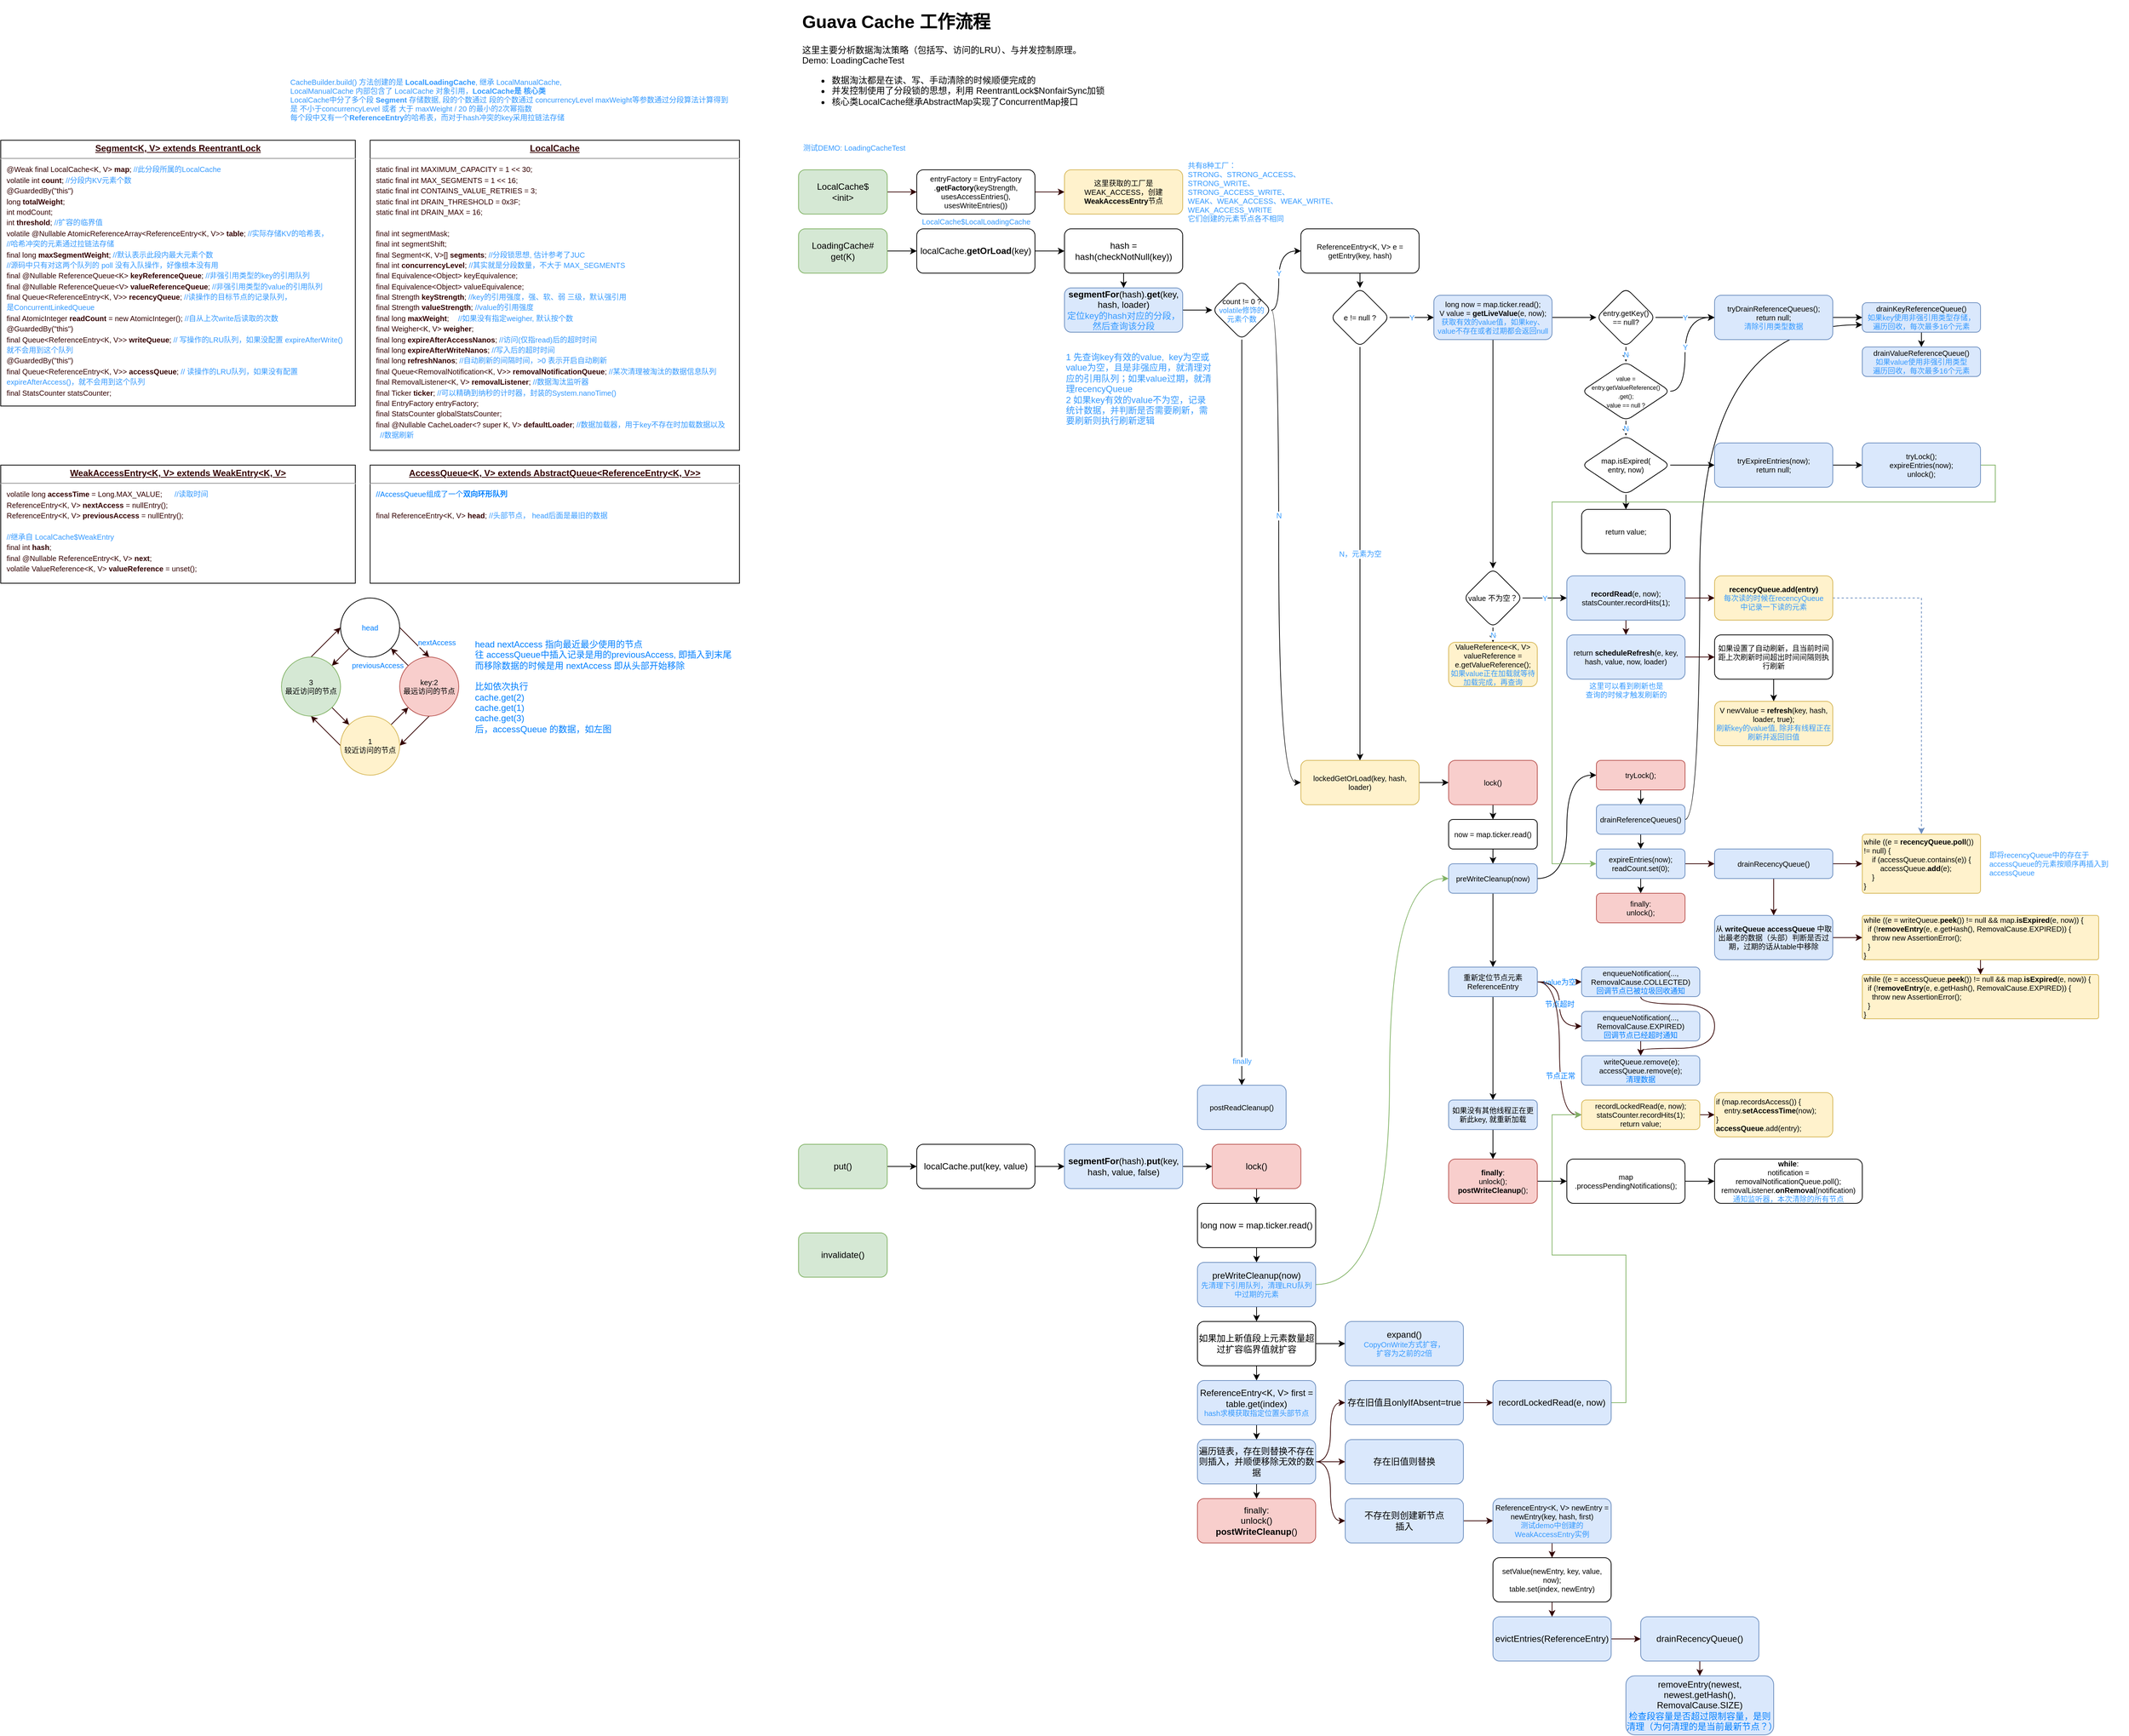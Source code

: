 <mxfile version="16.1.2" type="device"><diagram id="T0-6gqLd2JyvrzmrPbDo" name="第 1 页"><mxGraphModel dx="2429" dy="1065" grid="1" gridSize="10" guides="0" tooltips="1" connect="1" arrows="1" fold="1" page="1" pageScale="1" pageWidth="1169" pageHeight="827" math="0" shadow="0"><root><mxCell id="0"/><mxCell id="1" parent="0"/><mxCell id="YdDNPsMccVRiAwQ98yEJ-96" style="edgeStyle=orthogonalEdgeStyle;curved=1;rounded=0;orthogonalLoop=1;jettySize=auto;html=1;exitX=1;exitY=0.5;exitDx=0;exitDy=0;entryX=0;entryY=0.75;entryDx=0;entryDy=0;fontSize=10;fontColor=#3399FF;" edge="1" parent="1" source="YdDNPsMccVRiAwQ98yEJ-73" target="YdDNPsMccVRiAwQ98yEJ-93"><mxGeometry relative="1" as="geometry"><Array as="points"><mxPoint x="1260" y="1120"/><mxPoint x="1260" y="450"/></Array></mxGeometry></mxCell><mxCell id="YdDNPsMccVRiAwQ98yEJ-1" value="&lt;h1&gt;Guava Cache 工作流程&lt;/h1&gt;&lt;p&gt;这里主要分析数据淘汰策略（包括写、访问的LRU）、与并发控制原理。&lt;br&gt;Demo:&amp;nbsp;LoadingCacheTest&lt;br&gt;&lt;/p&gt;&lt;ul&gt;&lt;li&gt;数据淘汰都是在读、写、手动清除的时候顺便完成的&lt;br&gt;&lt;/li&gt;&lt;li&gt;并发控制使用了分段锁的思想，利用 ReentrantLock$NonfairSync加锁&lt;br&gt;&lt;/li&gt;&lt;li&gt;核心类LocalCache继承AbstractMap实现了ConcurrentMap接口&lt;/li&gt;&lt;/ul&gt;&lt;p&gt;&lt;/p&gt;" style="text;html=1;strokeColor=none;fillColor=none;spacing=5;spacingTop=-20;whiteSpace=wrap;overflow=hidden;rounded=0;" vertex="1" parent="1"><mxGeometry x="40" y="20" width="480" height="160" as="geometry"/></mxCell><mxCell id="YdDNPsMccVRiAwQ98yEJ-104" value="" style="edgeStyle=orthogonalEdgeStyle;curved=1;rounded=0;orthogonalLoop=1;jettySize=auto;html=1;fontSize=12;fontColor=#3399FF;" edge="1" parent="1" source="YdDNPsMccVRiAwQ98yEJ-2" target="YdDNPsMccVRiAwQ98yEJ-103"><mxGeometry relative="1" as="geometry"/></mxCell><mxCell id="YdDNPsMccVRiAwQ98yEJ-2" value="&lt;font style=&quot;font-size: 12px&quot;&gt;put()&lt;/font&gt;" style="rounded=1;whiteSpace=wrap;html=1;fontSize=10;fillColor=#d5e8d4;strokeColor=#82b366;" vertex="1" parent="1"><mxGeometry x="40" y="1560" width="120" height="60" as="geometry"/></mxCell><mxCell id="YdDNPsMccVRiAwQ98yEJ-6" value="" style="edgeStyle=orthogonalEdgeStyle;rounded=0;orthogonalLoop=1;jettySize=auto;html=1;fontSize=12;" edge="1" parent="1" source="YdDNPsMccVRiAwQ98yEJ-3" target="YdDNPsMccVRiAwQ98yEJ-5"><mxGeometry relative="1" as="geometry"/></mxCell><mxCell id="YdDNPsMccVRiAwQ98yEJ-3" value="&lt;font style=&quot;font-size: 12px&quot;&gt;LoadingCache#&lt;br&gt;get(K)&lt;/font&gt;" style="rounded=1;whiteSpace=wrap;html=1;fontSize=10;fillColor=#d5e8d4;strokeColor=#82b366;" vertex="1" parent="1"><mxGeometry x="40" y="320" width="120" height="60" as="geometry"/></mxCell><mxCell id="YdDNPsMccVRiAwQ98yEJ-4" value="&lt;font style=&quot;font-size: 12px&quot;&gt;invalidate()&lt;/font&gt;" style="rounded=1;whiteSpace=wrap;html=1;fontSize=10;fillColor=#d5e8d4;strokeColor=#82b366;" vertex="1" parent="1"><mxGeometry x="40" y="1680" width="120" height="60" as="geometry"/></mxCell><mxCell id="YdDNPsMccVRiAwQ98yEJ-9" value="" style="edgeStyle=orthogonalEdgeStyle;rounded=0;orthogonalLoop=1;jettySize=auto;html=1;fontSize=10;fontColor=#3399FF;" edge="1" parent="1" source="YdDNPsMccVRiAwQ98yEJ-5" target="YdDNPsMccVRiAwQ98yEJ-8"><mxGeometry relative="1" as="geometry"/></mxCell><mxCell id="YdDNPsMccVRiAwQ98yEJ-5" value="&lt;span style=&quot;font-size: 12px&quot;&gt;localCache.&lt;b&gt;getOrLoad&lt;/b&gt;(key)&lt;/span&gt;" style="rounded=1;whiteSpace=wrap;html=1;fontSize=10;" vertex="1" parent="1"><mxGeometry x="200" y="320" width="160" height="60" as="geometry"/></mxCell><mxCell id="YdDNPsMccVRiAwQ98yEJ-7" value="&lt;font style=&quot;font-size: 10px&quot; color=&quot;#3399ff&quot;&gt;LocalCache$LocalLoadingCache&lt;/font&gt;" style="text;html=1;align=center;verticalAlign=middle;resizable=0;points=[];autosize=1;strokeColor=none;fillColor=none;fontSize=12;" vertex="1" parent="1"><mxGeometry x="195" y="300" width="170" height="20" as="geometry"/></mxCell><mxCell id="YdDNPsMccVRiAwQ98yEJ-11" value="" style="edgeStyle=orthogonalEdgeStyle;rounded=0;orthogonalLoop=1;jettySize=auto;html=1;fontSize=10;fontColor=#3399FF;" edge="1" parent="1" source="YdDNPsMccVRiAwQ98yEJ-8" target="YdDNPsMccVRiAwQ98yEJ-10"><mxGeometry relative="1" as="geometry"/></mxCell><mxCell id="YdDNPsMccVRiAwQ98yEJ-8" value="&lt;span style=&quot;font-size: 12px&quot;&gt;hash = hash(checkNotNull(key))&lt;/span&gt;" style="rounded=1;whiteSpace=wrap;html=1;fontSize=10;" vertex="1" parent="1"><mxGeometry x="400" y="320" width="160" height="60" as="geometry"/></mxCell><mxCell id="YdDNPsMccVRiAwQ98yEJ-16" value="" style="edgeStyle=orthogonalEdgeStyle;rounded=0;orthogonalLoop=1;jettySize=auto;html=1;fontSize=10;fontColor=#3399FF;" edge="1" parent="1" source="YdDNPsMccVRiAwQ98yEJ-10" target="YdDNPsMccVRiAwQ98yEJ-15"><mxGeometry relative="1" as="geometry"/></mxCell><mxCell id="YdDNPsMccVRiAwQ98yEJ-10" value="&lt;span style=&quot;font-size: 12px&quot;&gt;&lt;b&gt;segmentFor&lt;/b&gt;(hash).&lt;b&gt;get&lt;/b&gt;(key, hash, loader)&lt;br&gt;&lt;font color=&quot;#3399ff&quot;&gt;定位key的hash对应的分段，然后查询该分段&lt;/font&gt;&lt;br&gt;&lt;/span&gt;" style="rounded=1;whiteSpace=wrap;html=1;fontSize=10;fillColor=#dae8fc;strokeColor=#6c8ebf;" vertex="1" parent="1"><mxGeometry x="400" y="400" width="160" height="60" as="geometry"/></mxCell><mxCell id="YdDNPsMccVRiAwQ98yEJ-12" value="&lt;p style=&quot;margin: 4px 0px 0px ; text-align: center&quot;&gt;&lt;font color=&quot;#330000&quot;&gt;&lt;b&gt;&lt;u&gt;LocalCache&lt;/u&gt;&lt;/b&gt;&lt;br&gt;&lt;/font&gt;&lt;/p&gt;&lt;hr&gt;&lt;p style=&quot;margin: 0px 0px 0px 8px&quot;&gt;&lt;font color=&quot;#330000&quot;&gt;&lt;span style=&quot;font-size: 10px&quot;&gt;static final int MAXIMUM_CAPACITY = 1 &amp;lt;&amp;lt; 30;&lt;/span&gt;&lt;/font&gt;&lt;/p&gt;&lt;p style=&quot;margin: 0px 0px 0px 8px&quot;&gt;&lt;font color=&quot;#330000&quot;&gt;&lt;span style=&quot;font-size: 10px&quot;&gt;static final int MAX_SEGMENTS = 1 &amp;lt;&amp;lt; 16;&amp;nbsp;&lt;/span&gt;&lt;/font&gt;&lt;/p&gt;&lt;p style=&quot;margin: 0px 0px 0px 8px&quot;&gt;&lt;font color=&quot;#330000&quot;&gt;&lt;span style=&quot;font-size: 10px&quot;&gt;static final int CONTAINS_VALUE_RETRIES = 3;&lt;/span&gt;&lt;/font&gt;&lt;/p&gt;&lt;p style=&quot;margin: 0px 0px 0px 8px&quot;&gt;&lt;font color=&quot;#330000&quot;&gt;&lt;span style=&quot;font-size: 10px&quot;&gt;static final int DRAIN_THRESHOLD = 0x3F;&lt;/span&gt;&lt;/font&gt;&lt;/p&gt;&lt;p style=&quot;margin: 0px 0px 0px 8px&quot;&gt;&lt;font color=&quot;#330000&quot;&gt;&lt;span style=&quot;font-size: 10px&quot;&gt;static final int DRAIN_MAX = 16;&lt;/span&gt;&lt;/font&gt;&lt;/p&gt;&lt;p style=&quot;margin: 0px 0px 0px 8px&quot;&gt;&lt;br&gt;&lt;/p&gt;&lt;p style=&quot;margin: 0px 0px 0px 8px&quot;&gt;&lt;font color=&quot;#330000&quot;&gt;&lt;span style=&quot;font-size: 10px&quot;&gt;final int segmentMask;&lt;/span&gt;&lt;/font&gt;&lt;/p&gt;&lt;p style=&quot;margin: 0px 0px 0px 8px&quot;&gt;&lt;font color=&quot;#330000&quot;&gt;&lt;span style=&quot;font-size: 10px&quot;&gt;final int segmentShift;&lt;/span&gt;&lt;/font&gt;&lt;/p&gt;&lt;p style=&quot;margin: 0px 0px 0px 8px&quot;&gt;&lt;span style=&quot;font-size: 10px&quot;&gt;&lt;font color=&quot;#330000&quot;&gt;final Segment&amp;lt;K, V&amp;gt;[] &lt;/font&gt;&lt;b style=&quot;color: rgb(51 , 0 , 0)&quot;&gt;segments&lt;/b&gt;&lt;font color=&quot;#330000&quot;&gt;;&lt;/font&gt;&lt;span style=&quot;color: rgb(51 , 0 , 0)&quot;&gt;&#9;&lt;/span&gt;&lt;span style=&quot;color: rgb(51 , 0 , 0)&quot;&gt;&#9;&lt;/span&gt;//分段锁思想, 估计参考了JUC&lt;/span&gt;&lt;/p&gt;&lt;p style=&quot;margin: 0px 0px 0px 8px&quot;&gt;&lt;span style=&quot;font-size: 10px&quot;&gt;&lt;font color=&quot;#330000&quot;&gt;final int &lt;b&gt;concurrencyLevel&lt;/b&gt;;&lt;/font&gt;&lt;span style=&quot;color: rgb(51 , 0 , 0)&quot;&gt;&#9;&lt;/span&gt;&#9;&#9;&#9;//其实就是分段数量，不大于 MAX_SEGMENTS&lt;/span&gt;&lt;/p&gt;&lt;p style=&quot;margin: 0px 0px 0px 8px&quot;&gt;&lt;font color=&quot;#330000&quot;&gt;&lt;span style=&quot;font-size: 10px&quot;&gt;final Equivalence&amp;lt;Object&amp;gt; keyEquivalence;&lt;/span&gt;&lt;/font&gt;&lt;/p&gt;&lt;p style=&quot;margin: 0px 0px 0px 8px&quot;&gt;&lt;font color=&quot;#330000&quot;&gt;&lt;span style=&quot;font-size: 10px&quot;&gt;final Equivalence&amp;lt;Object&amp;gt; valueEquivalence;&lt;/span&gt;&lt;/font&gt;&lt;/p&gt;&lt;p style=&quot;margin: 0px 0px 0px 8px&quot;&gt;&lt;span style=&quot;font-size: 10px&quot;&gt;&lt;font color=&quot;#330000&quot;&gt;final Strength &lt;/font&gt;&lt;b style=&quot;color: rgb(51 , 0 , 0)&quot;&gt;keyStrength&lt;/b&gt;&lt;font color=&quot;#330000&quot;&gt;;&lt;/font&gt;&lt;span style=&quot;color: rgb(51 , 0 , 0)&quot;&gt;&#9;&lt;/span&gt;//key的引用强度，强、软、弱 三级，默认强引用&lt;/span&gt;&lt;/p&gt;&lt;p style=&quot;margin: 0px 0px 0px 8px&quot;&gt;&lt;span style=&quot;font-size: 10px&quot;&gt;&lt;font color=&quot;#330000&quot;&gt;final Strength &lt;/font&gt;&lt;b style=&quot;color: rgb(51 , 0 , 0)&quot;&gt;valueStrength&lt;/b&gt;&lt;font color=&quot;#330000&quot;&gt;;&lt;/font&gt; //value的引用强度&lt;/span&gt;&lt;/p&gt;&lt;p style=&quot;margin: 0px 0px 0px 8px&quot;&gt;&lt;span style=&quot;font-size: 10px&quot;&gt;&lt;font color=&quot;#330000&quot;&gt;final long &lt;/font&gt;&lt;b style=&quot;color: rgb(51 , 0 , 0)&quot;&gt;maxWeight&lt;/b&gt;&lt;font color=&quot;#330000&quot;&gt;;&lt;/font&gt;&lt;span style=&quot;color: rgb(51 , 0 , 0) ; white-space: pre&quot;&gt;&#9;&lt;/span&gt;//如果没有指定weigher, 默认按个数&lt;/span&gt;&lt;/p&gt;&lt;p style=&quot;margin: 0px 0px 0px 8px&quot;&gt;&lt;font color=&quot;#330000&quot;&gt;&lt;span style=&quot;font-size: 10px&quot;&gt;final Weigher&amp;lt;K, V&amp;gt; &lt;b&gt;weigher&lt;/b&gt;;&lt;/span&gt;&lt;/font&gt;&lt;/p&gt;&lt;p style=&quot;margin: 0px 0px 0px 8px&quot;&gt;&lt;span style=&quot;font-size: 10px&quot;&gt;&lt;font color=&quot;#330000&quot;&gt;final long &lt;/font&gt;&lt;b style=&quot;color: rgb(51 , 0 , 0)&quot;&gt;expireAfterAccessNanos&lt;/b&gt;&lt;font color=&quot;#330000&quot;&gt;;&lt;/font&gt;&lt;span style=&quot;color: rgb(51 , 0 , 0)&quot;&gt;&#9;&lt;/span&gt;//访问(仅指read)后的超时时间&lt;/span&gt;&lt;/p&gt;&lt;p style=&quot;margin: 0px 0px 0px 8px&quot;&gt;&lt;span style=&quot;font-size: 10px&quot;&gt;&lt;font color=&quot;#330000&quot;&gt;final long &lt;/font&gt;&lt;b style=&quot;color: rgb(51 , 0 , 0)&quot;&gt;expireAfterWriteNanos&lt;/b&gt;&lt;font color=&quot;#330000&quot;&gt;;&lt;/font&gt;&lt;span style=&quot;color: rgb(51 , 0 , 0)&quot;&gt;&#9;&lt;/span&gt;//写入后的超时时间&lt;/span&gt;&lt;/p&gt;&lt;p style=&quot;margin: 0px 0px 0px 8px&quot;&gt;&lt;span style=&quot;font-size: 10px&quot;&gt;&lt;font color=&quot;#330000&quot;&gt;final long &lt;/font&gt;&lt;b style=&quot;color: rgb(51 , 0 , 0)&quot;&gt;refreshNanos&lt;/b&gt;&lt;font color=&quot;#330000&quot;&gt;;&lt;/font&gt;&lt;span style=&quot;color: rgb(51 , 0 , 0)&quot;&gt;&#9;&lt;/span&gt;//自动刷新的间隔时间，&amp;gt;0 表示开启自动刷新&lt;/span&gt;&lt;/p&gt;&lt;p style=&quot;margin: 0px 0px 0px 8px&quot;&gt;&lt;span style=&quot;font-size: 10px&quot;&gt;&lt;font color=&quot;#330000&quot;&gt;final Queue&amp;lt;RemovalNotification&amp;lt;K, V&amp;gt;&amp;gt; &lt;/font&gt;&lt;b style=&quot;color: rgb(51 , 0 , 0)&quot;&gt;removalNotificationQueue&lt;/b&gt;&lt;font color=&quot;#330000&quot;&gt;; &lt;/font&gt;//某次清理被淘汰的数据信息队列&lt;/span&gt;&lt;/p&gt;&lt;p style=&quot;margin: 0px 0px 0px 8px&quot;&gt;&lt;span style=&quot;font-size: 10px&quot;&gt;&lt;font color=&quot;#330000&quot;&gt;final RemovalListener&amp;lt;K, V&amp;gt; &lt;/font&gt;&lt;b style=&quot;color: rgb(51 , 0 , 0)&quot;&gt;removalListener&lt;/b&gt;&lt;font color=&quot;#330000&quot;&gt;; &lt;/font&gt;//数据淘汰监听器&lt;/span&gt;&lt;/p&gt;&lt;p style=&quot;margin: 0px 0px 0px 8px&quot;&gt;&lt;span style=&quot;font-size: 10px&quot;&gt;&lt;font color=&quot;#330000&quot;&gt;final Ticker &lt;b&gt;ticker&lt;/b&gt;;&lt;/font&gt;&lt;span style=&quot;color: rgb(51 , 0 , 0)&quot;&gt;&#9;&lt;/span&gt;//可以精确到纳秒的计时器，封装的System.nanoTime()&lt;/span&gt;&lt;/p&gt;&lt;p style=&quot;margin: 0px 0px 0px 8px&quot;&gt;&lt;font color=&quot;#330000&quot;&gt;&lt;span style=&quot;font-size: 10px&quot;&gt;final EntryFactory entryFactory;&lt;/span&gt;&lt;/font&gt;&lt;/p&gt;&lt;p style=&quot;margin: 0px 0px 0px 8px&quot;&gt;&lt;font color=&quot;#330000&quot;&gt;&lt;span style=&quot;font-size: 10px&quot;&gt;final StatsCounter globalStatsCounter;&lt;/span&gt;&lt;/font&gt;&lt;/p&gt;&lt;p style=&quot;margin: 0px 0px 0px 8px&quot;&gt;&lt;span style=&quot;font-size: 10px&quot;&gt;&lt;font color=&quot;#330000&quot;&gt;final @Nullable CacheLoader&amp;lt;? super K, V&amp;gt; &lt;/font&gt;&lt;b style=&quot;color: rgb(51 , 0 , 0)&quot;&gt;defaultLoader&lt;/b&gt;&lt;font color=&quot;#330000&quot;&gt;; &lt;/font&gt;//数据加载器，用于key不存在时加载数据以及&lt;br&gt;&amp;nbsp; //数据刷新&lt;/span&gt;&lt;/p&gt;" style="verticalAlign=top;align=left;overflow=fill;fontSize=12;fontFamily=Helvetica;html=1;fontColor=#3399FF;" vertex="1" parent="1"><mxGeometry x="-540" y="200" width="500" height="420" as="geometry"/></mxCell><mxCell id="YdDNPsMccVRiAwQ98yEJ-18" value="Y" style="edgeStyle=orthogonalEdgeStyle;rounded=0;orthogonalLoop=1;jettySize=auto;html=1;fontSize=10;fontColor=#3399FF;curved=1;" edge="1" parent="1" source="YdDNPsMccVRiAwQ98yEJ-15" target="YdDNPsMccVRiAwQ98yEJ-17"><mxGeometry relative="1" as="geometry"><Array as="points"><mxPoint x="690" y="430"/><mxPoint x="690" y="350"/></Array></mxGeometry></mxCell><mxCell id="YdDNPsMccVRiAwQ98yEJ-20" value="N" style="edgeStyle=orthogonalEdgeStyle;rounded=0;orthogonalLoop=1;jettySize=auto;html=1;exitX=1;exitY=0.5;exitDx=0;exitDy=0;entryX=0;entryY=0.5;entryDx=0;entryDy=0;fontSize=10;fontColor=#3399FF;curved=1;" edge="1" parent="1" source="YdDNPsMccVRiAwQ98yEJ-15" target="YdDNPsMccVRiAwQ98yEJ-19"><mxGeometry x="-0.154" relative="1" as="geometry"><Array as="points"><mxPoint x="690" y="430"/><mxPoint x="690" y="1070"/></Array><mxPoint as="offset"/></mxGeometry></mxCell><mxCell id="YdDNPsMccVRiAwQ98yEJ-22" value="finally" style="edgeStyle=orthogonalEdgeStyle;curved=1;rounded=0;orthogonalLoop=1;jettySize=auto;html=1;fontSize=10;fontColor=#3399FF;" edge="1" parent="1" source="YdDNPsMccVRiAwQ98yEJ-15" target="YdDNPsMccVRiAwQ98yEJ-21"><mxGeometry x="0.935" relative="1" as="geometry"><mxPoint as="offset"/></mxGeometry></mxCell><mxCell id="YdDNPsMccVRiAwQ98yEJ-15" value="count != 0 ?&lt;br&gt;&lt;font color=&quot;#3399ff&quot;&gt;volatile修饰的&lt;br&gt;元素个数&lt;br&gt;&lt;/font&gt;" style="rhombus;whiteSpace=wrap;html=1;fontSize=10;rounded=1;" vertex="1" parent="1"><mxGeometry x="600" y="390" width="80" height="80" as="geometry"/></mxCell><mxCell id="YdDNPsMccVRiAwQ98yEJ-27" value="" style="edgeStyle=orthogonalEdgeStyle;curved=1;rounded=0;orthogonalLoop=1;jettySize=auto;html=1;fontSize=10;fontColor=#3399FF;" edge="1" parent="1" source="YdDNPsMccVRiAwQ98yEJ-17" target="YdDNPsMccVRiAwQ98yEJ-26"><mxGeometry relative="1" as="geometry"/></mxCell><mxCell id="YdDNPsMccVRiAwQ98yEJ-17" value="ReferenceEntry&amp;lt;K, V&amp;gt; e = getEntry(key, hash)" style="whiteSpace=wrap;html=1;fontSize=10;rounded=1;" vertex="1" parent="1"><mxGeometry x="720" y="320" width="160" height="60" as="geometry"/></mxCell><mxCell id="YdDNPsMccVRiAwQ98yEJ-64" value="" style="edgeStyle=orthogonalEdgeStyle;curved=1;rounded=0;orthogonalLoop=1;jettySize=auto;html=1;fontSize=10;fontColor=#3399FF;" edge="1" parent="1" source="YdDNPsMccVRiAwQ98yEJ-19" target="YdDNPsMccVRiAwQ98yEJ-63"><mxGeometry relative="1" as="geometry"/></mxCell><mxCell id="YdDNPsMccVRiAwQ98yEJ-19" value="lockedGetOrLoad(key, hash, loader)" style="whiteSpace=wrap;html=1;fontSize=10;rounded=1;fillColor=#fff2cc;strokeColor=#d6b656;" vertex="1" parent="1"><mxGeometry x="720" y="1040" width="160" height="60" as="geometry"/></mxCell><mxCell id="YdDNPsMccVRiAwQ98yEJ-21" value="postReadCleanup()" style="whiteSpace=wrap;html=1;fontSize=10;rounded=1;fillColor=#dae8fc;strokeColor=#6c8ebf;" vertex="1" parent="1"><mxGeometry x="580" y="1480" width="120" height="60" as="geometry"/></mxCell><mxCell id="YdDNPsMccVRiAwQ98yEJ-23" value="&lt;p style=&quot;margin: 4px 0px 0px ; text-align: center&quot;&gt;&lt;font color=&quot;#330000&quot;&gt;&lt;b&gt;&lt;u&gt;Segment&amp;lt;K, V&amp;gt; extends ReentrantLock&lt;/u&gt;&lt;/b&gt;&lt;br&gt;&lt;/font&gt;&lt;/p&gt;&lt;hr&gt;&lt;p style=&quot;margin: 0px 0px 0px 8px&quot;&gt;&lt;span style=&quot;font-size: 10px&quot;&gt;&lt;font color=&quot;#330000&quot;&gt;@Weak final LocalCache&amp;lt;K, V&amp;gt; &lt;b&gt;map&lt;/b&gt;;&lt;/font&gt;&lt;span style=&quot;color: rgb(51 , 0 , 0)&quot;&gt;&#9;&lt;/span&gt;//此分段所属的LocalCache&lt;/span&gt;&lt;/p&gt;&lt;p style=&quot;margin: 0px 0px 0px 8px&quot;&gt;&lt;span style=&quot;font-size: 10px&quot;&gt;&lt;font color=&quot;#330000&quot;&gt;volatile int &lt;/font&gt;&lt;b style=&quot;color: rgb(51 , 0 , 0)&quot;&gt;count&lt;/b&gt;&lt;font color=&quot;#330000&quot;&gt;;&lt;/font&gt;&lt;span style=&quot;color: rgb(51 , 0 , 0)&quot;&gt;&#9;&lt;/span&gt;&lt;span style=&quot;color: rgb(51 , 0 , 0)&quot;&gt;&#9;&lt;/span&gt;&lt;span style=&quot;color: rgb(51 , 0 , 0)&quot;&gt;&#9;&lt;/span&gt;&lt;span style=&quot;color: rgb(51 , 0 , 0)&quot;&gt;&#9;&lt;/span&gt;&lt;span style=&quot;color: rgb(51 , 0 , 0)&quot;&gt;&#9;&lt;/span&gt;&lt;span style=&quot;color: rgb(51 , 0 , 0)&quot;&gt;&#9;&lt;/span&gt;//分段内KV元素个数&lt;/span&gt;&lt;/p&gt;&lt;p style=&quot;margin: 0px 0px 0px 8px&quot;&gt;&lt;font color=&quot;#330000&quot;&gt;&lt;span style=&quot;font-size: 10px&quot;&gt;@GuardedBy(&quot;this&quot;)&lt;/span&gt;&lt;/font&gt;&lt;/p&gt;&lt;p style=&quot;margin: 0px 0px 0px 8px&quot;&gt;&lt;font color=&quot;#330000&quot;&gt;&lt;span style=&quot;font-size: 10px&quot;&gt;long &lt;b&gt;totalWeight&lt;/b&gt;;&lt;/span&gt;&lt;/font&gt;&lt;/p&gt;&lt;p style=&quot;margin: 0px 0px 0px 8px&quot;&gt;&lt;font color=&quot;#330000&quot;&gt;&lt;span style=&quot;font-size: 10px&quot;&gt;int modCount;&lt;/span&gt;&lt;/font&gt;&lt;/p&gt;&lt;p style=&quot;margin: 0px 0px 0px 8px&quot;&gt;&lt;span style=&quot;font-size: 10px&quot;&gt;&lt;font color=&quot;#330000&quot;&gt;int &lt;/font&gt;&lt;b style=&quot;color: rgb(51 , 0 , 0)&quot;&gt;threshold&lt;/b&gt;&lt;font color=&quot;#330000&quot;&gt;;&lt;/font&gt;&lt;span style=&quot;color: rgb(51 , 0 , 0)&quot;&gt;&#9;&lt;/span&gt;//扩容的临界值&lt;/span&gt;&lt;/p&gt;&lt;p style=&quot;margin: 0px 0px 0px 8px&quot;&gt;&lt;span style=&quot;font-size: 10px&quot;&gt;&lt;font color=&quot;#330000&quot;&gt;volatile @Nullable AtomicReferenceArray&amp;lt;ReferenceEntry&amp;lt;K, V&amp;gt;&amp;gt; &lt;/font&gt;&lt;b style=&quot;color: rgb(51 , 0 , 0)&quot;&gt;table&lt;/b&gt;&lt;font color=&quot;#330000&quot;&gt;;&lt;/font&gt;&lt;span style=&quot;color: rgb(51 , 0 , 0)&quot;&gt;&#9;&lt;/span&gt;//实际存储KV的哈希表，&lt;br&gt;&lt;span&gt;&#9;&lt;/span&gt;//哈希冲突的元素通过拉链法存储&lt;br&gt;&lt;/span&gt;&lt;/p&gt;&lt;p style=&quot;margin: 0px 0px 0px 8px&quot;&gt;&lt;span style=&quot;font-size: 10px&quot;&gt;&lt;font color=&quot;#330000&quot;&gt;final long &lt;/font&gt;&lt;b style=&quot;color: rgb(51 , 0 , 0)&quot;&gt;maxSegmentWeight&lt;/b&gt;&lt;font color=&quot;#330000&quot;&gt;; &lt;/font&gt;//默认表示此段内最大元素个数&lt;/span&gt;&lt;/p&gt;&lt;p style=&quot;margin: 0px 0px 0px 8px&quot;&gt;&lt;span style=&quot;font-size: 10px&quot;&gt;//源码中只有对这两个队列的 poll 没有入队操作，好像根本没有用&lt;/span&gt;&lt;/p&gt;&lt;p style=&quot;margin: 0px 0px 0px 8px&quot;&gt;&lt;span style=&quot;font-size: 10px&quot;&gt;&lt;font color=&quot;#330000&quot;&gt;final @Nullable ReferenceQueue&amp;lt;K&amp;gt; &lt;/font&gt;&lt;b style=&quot;color: rgb(51 , 0 , 0)&quot;&gt;keyReferenceQueue&lt;/b&gt;&lt;font color=&quot;#330000&quot;&gt;; &lt;/font&gt;//非强引用类型的key的引用队列&lt;/span&gt;&lt;/p&gt;&lt;p style=&quot;margin: 0px 0px 0px 8px&quot;&gt;&lt;span style=&quot;font-size: 10px&quot;&gt;&lt;font color=&quot;#330000&quot;&gt;final @Nullable ReferenceQueue&amp;lt;V&amp;gt; &lt;/font&gt;&lt;b style=&quot;color: rgb(51 , 0 , 0)&quot;&gt;valueReferenceQueue&lt;/b&gt;&lt;font color=&quot;#330000&quot;&gt;; &lt;/font&gt;//非强引用类型的value的引用队列&lt;/span&gt;&lt;/p&gt;&lt;p style=&quot;margin: 0px 0px 0px 8px&quot;&gt;&lt;span style=&quot;font-size: 10px&quot;&gt;&lt;font color=&quot;#330000&quot;&gt;final Queue&amp;lt;ReferenceEntry&amp;lt;K, V&amp;gt;&amp;gt; &lt;/font&gt;&lt;b style=&quot;color: rgb(51 , 0 , 0)&quot;&gt;recencyQueue&lt;/b&gt;&lt;font color=&quot;#330000&quot;&gt;; &lt;/font&gt;//读操作的目标节点的记录队列， &lt;br&gt;是ConcurrentLinkedQueue&lt;/span&gt;&lt;/p&gt;&lt;p style=&quot;margin: 0px 0px 0px 8px&quot;&gt;&lt;span style=&quot;font-size: 10px&quot;&gt;&lt;font color=&quot;#330000&quot;&gt;final AtomicInteger &lt;/font&gt;&lt;b style=&quot;color: rgb(51 , 0 , 0)&quot;&gt;readCount&lt;/b&gt;&lt;font color=&quot;#330000&quot;&gt; = new AtomicInteger(); &lt;/font&gt;//自从上次write后读取的次数&lt;/span&gt;&lt;/p&gt;&lt;p style=&quot;margin: 0px 0px 0px 8px&quot;&gt;&lt;font color=&quot;#330000&quot;&gt;&lt;span style=&quot;font-size: 10px&quot;&gt;@GuardedBy(&quot;this&quot;)&lt;/span&gt;&lt;/font&gt;&lt;/p&gt;&lt;p style=&quot;margin: 0px 0px 0px 8px&quot;&gt;&lt;span style=&quot;font-size: 10px&quot;&gt;&lt;font color=&quot;#330000&quot;&gt;final Queue&amp;lt;ReferenceEntry&amp;lt;K, V&amp;gt;&amp;gt; &lt;/font&gt;&lt;b style=&quot;color: rgb(51 , 0 , 0)&quot;&gt;writeQueue&lt;/b&gt;&lt;font color=&quot;#330000&quot;&gt;;&lt;/font&gt; // 写操作的LRU队列，如果没配置 expireAfterWrite()&amp;nbsp;&lt;br&gt;就不会用到这个队列&lt;/span&gt;&lt;/p&gt;&lt;p style=&quot;margin: 0px 0px 0px 8px&quot;&gt;&lt;font color=&quot;#330000&quot;&gt;&lt;span style=&quot;font-size: 10px&quot;&gt;@GuardedBy(&quot;this&quot;)&lt;/span&gt;&lt;/font&gt;&lt;/p&gt;&lt;p style=&quot;margin: 0px 0px 0px 8px&quot;&gt;&lt;span style=&quot;font-size: 10px&quot;&gt;&lt;font color=&quot;#330000&quot;&gt;final Queue&amp;lt;ReferenceEntry&amp;lt;K, V&amp;gt;&amp;gt; &lt;/font&gt;&lt;b style=&quot;color: rgb(51 , 0 , 0)&quot;&gt;accessQueue&lt;/b&gt;&lt;font color=&quot;#330000&quot;&gt;; &lt;/font&gt;// 读操作的LRU队列，如果没有配置 &lt;br&gt;expireAfterAccess()，就不会用到这个队列&lt;/span&gt;&lt;/p&gt;&lt;p style=&quot;margin: 0px 0px 0px 8px&quot;&gt;&lt;font color=&quot;#330000&quot;&gt;&lt;span style=&quot;font-size: 10px&quot;&gt;final StatsCounter statsCounter;&lt;/span&gt;&lt;/font&gt;&lt;/p&gt;" style="verticalAlign=top;align=left;overflow=fill;fontSize=12;fontFamily=Helvetica;html=1;fontColor=#3399FF;" vertex="1" parent="1"><mxGeometry x="-1040" y="200" width="480" height="360" as="geometry"/></mxCell><mxCell id="YdDNPsMccVRiAwQ98yEJ-28" value="N，元素为空" style="edgeStyle=orthogonalEdgeStyle;curved=1;rounded=0;orthogonalLoop=1;jettySize=auto;html=1;exitX=0.5;exitY=1;exitDx=0;exitDy=0;entryX=0.5;entryY=0;entryDx=0;entryDy=0;fontSize=10;fontColor=#3399FF;" edge="1" parent="1" source="YdDNPsMccVRiAwQ98yEJ-26" target="YdDNPsMccVRiAwQ98yEJ-19"><mxGeometry relative="1" as="geometry"><Array as="points"/></mxGeometry></mxCell><mxCell id="YdDNPsMccVRiAwQ98yEJ-30" value="Y" style="edgeStyle=orthogonalEdgeStyle;curved=1;rounded=0;orthogonalLoop=1;jettySize=auto;html=1;fontSize=10;fontColor=#3399FF;" edge="1" parent="1" source="YdDNPsMccVRiAwQ98yEJ-26" target="YdDNPsMccVRiAwQ98yEJ-29"><mxGeometry relative="1" as="geometry"/></mxCell><mxCell id="YdDNPsMccVRiAwQ98yEJ-26" value="e != null ?" style="rhombus;whiteSpace=wrap;html=1;fontSize=10;rounded=1;" vertex="1" parent="1"><mxGeometry x="760" y="400" width="80" height="80" as="geometry"/></mxCell><mxCell id="YdDNPsMccVRiAwQ98yEJ-34" value="" style="edgeStyle=orthogonalEdgeStyle;curved=1;rounded=0;orthogonalLoop=1;jettySize=auto;html=1;fontSize=10;fontColor=#3399FF;" edge="1" parent="1" source="YdDNPsMccVRiAwQ98yEJ-29" target="YdDNPsMccVRiAwQ98yEJ-33"><mxGeometry relative="1" as="geometry"/></mxCell><mxCell id="YdDNPsMccVRiAwQ98yEJ-52" value="" style="edgeStyle=orthogonalEdgeStyle;curved=1;rounded=0;orthogonalLoop=1;jettySize=auto;html=1;fontSize=10;fontColor=#3399FF;" edge="1" parent="1" source="YdDNPsMccVRiAwQ98yEJ-29" target="YdDNPsMccVRiAwQ98yEJ-51"><mxGeometry relative="1" as="geometry"/></mxCell><mxCell id="YdDNPsMccVRiAwQ98yEJ-29" value="&lt;div&gt;long now = map.ticker.read();&lt;/div&gt;&lt;div&gt;V value = &lt;b&gt;getLiveValue&lt;/b&gt;(e, now);&lt;br&gt;&lt;font color=&quot;#3399ff&quot;&gt;获取有效的value值，如果key、value不存在或者过期都会返回null&lt;/font&gt;&lt;/div&gt;" style="whiteSpace=wrap;html=1;fontSize=10;rounded=1;fillColor=#dae8fc;strokeColor=#6c8ebf;" vertex="1" parent="1"><mxGeometry x="900" y="410" width="160" height="60" as="geometry"/></mxCell><mxCell id="YdDNPsMccVRiAwQ98yEJ-36" value="Y" style="edgeStyle=orthogonalEdgeStyle;curved=1;rounded=0;orthogonalLoop=1;jettySize=auto;html=1;fontSize=10;fontColor=#3399FF;" edge="1" parent="1" source="YdDNPsMccVRiAwQ98yEJ-33" target="YdDNPsMccVRiAwQ98yEJ-35"><mxGeometry relative="1" as="geometry"/></mxCell><mxCell id="YdDNPsMccVRiAwQ98yEJ-38" value="N" style="edgeStyle=orthogonalEdgeStyle;curved=1;rounded=0;orthogonalLoop=1;jettySize=auto;html=1;fontSize=10;fontColor=#3399FF;" edge="1" parent="1" source="YdDNPsMccVRiAwQ98yEJ-33" target="YdDNPsMccVRiAwQ98yEJ-37"><mxGeometry x="0.667" relative="1" as="geometry"><mxPoint as="offset"/></mxGeometry></mxCell><mxCell id="YdDNPsMccVRiAwQ98yEJ-33" value="entry.getKey()&lt;br&gt;== null?" style="rhombus;whiteSpace=wrap;html=1;fontSize=10;rounded=1;" vertex="1" parent="1"><mxGeometry x="1120" y="400" width="80" height="80" as="geometry"/></mxCell><mxCell id="YdDNPsMccVRiAwQ98yEJ-95" style="edgeStyle=orthogonalEdgeStyle;curved=1;rounded=0;orthogonalLoop=1;jettySize=auto;html=1;exitX=1;exitY=0.5;exitDx=0;exitDy=0;entryX=0;entryY=0.5;entryDx=0;entryDy=0;fontSize=10;fontColor=#3399FF;" edge="1" parent="1" source="YdDNPsMccVRiAwQ98yEJ-35" target="YdDNPsMccVRiAwQ98yEJ-93"><mxGeometry relative="1" as="geometry"/></mxCell><mxCell id="YdDNPsMccVRiAwQ98yEJ-35" value="tryDrainReferenceQueues();&lt;br&gt;return null;&lt;br&gt;&lt;font color=&quot;#3399ff&quot;&gt;清除引用类型数据&lt;/font&gt;" style="whiteSpace=wrap;html=1;fontSize=10;rounded=1;fillColor=#dae8fc;strokeColor=#6c8ebf;" vertex="1" parent="1"><mxGeometry x="1280" y="410" width="160" height="60" as="geometry"/></mxCell><mxCell id="YdDNPsMccVRiAwQ98yEJ-42" value="&lt;font style=&quot;font-size: 10px&quot;&gt;Y&lt;/font&gt;" style="edgeStyle=orthogonalEdgeStyle;curved=1;rounded=0;orthogonalLoop=1;jettySize=auto;html=1;exitX=1;exitY=0.5;exitDx=0;exitDy=0;entryX=0;entryY=0.5;entryDx=0;entryDy=0;fontSize=8;fontColor=#3399FF;" edge="1" parent="1" source="YdDNPsMccVRiAwQ98yEJ-37" target="YdDNPsMccVRiAwQ98yEJ-35"><mxGeometry relative="1" as="geometry"><Array as="points"><mxPoint x="1240" y="540"/><mxPoint x="1240" y="440"/></Array></mxGeometry></mxCell><mxCell id="YdDNPsMccVRiAwQ98yEJ-44" value="N" style="edgeStyle=orthogonalEdgeStyle;curved=1;rounded=0;orthogonalLoop=1;jettySize=auto;html=1;fontSize=10;fontColor=#3399FF;" edge="1" parent="1" source="YdDNPsMccVRiAwQ98yEJ-37" target="YdDNPsMccVRiAwQ98yEJ-43"><mxGeometry relative="1" as="geometry"/></mxCell><mxCell id="YdDNPsMccVRiAwQ98yEJ-37" value="&lt;font style=&quot;font-size: 8px&quot;&gt;value = entry.getValueReference()&lt;br&gt;.get();&lt;br&gt;value == null ?&lt;/font&gt;" style="rhombus;whiteSpace=wrap;html=1;fontSize=10;rounded=1;" vertex="1" parent="1"><mxGeometry x="1100" y="500" width="120" height="80" as="geometry"/></mxCell><mxCell id="YdDNPsMccVRiAwQ98yEJ-46" style="edgeStyle=orthogonalEdgeStyle;curved=1;rounded=0;orthogonalLoop=1;jettySize=auto;html=1;exitX=1;exitY=0.5;exitDx=0;exitDy=0;entryX=0;entryY=0.5;entryDx=0;entryDy=0;fontSize=10;fontColor=#3399FF;" edge="1" parent="1" source="YdDNPsMccVRiAwQ98yEJ-43" target="YdDNPsMccVRiAwQ98yEJ-45"><mxGeometry relative="1" as="geometry"/></mxCell><mxCell id="YdDNPsMccVRiAwQ98yEJ-48" value="" style="edgeStyle=orthogonalEdgeStyle;curved=1;rounded=0;orthogonalLoop=1;jettySize=auto;html=1;fontSize=10;fontColor=#3399FF;" edge="1" parent="1" source="YdDNPsMccVRiAwQ98yEJ-43" target="YdDNPsMccVRiAwQ98yEJ-47"><mxGeometry relative="1" as="geometry"/></mxCell><mxCell id="YdDNPsMccVRiAwQ98yEJ-43" value="&lt;font style=&quot;font-size: 10px&quot;&gt;map.isExpired(&lt;br&gt;entry, now)&lt;/font&gt;" style="rhombus;whiteSpace=wrap;html=1;fontSize=10;rounded=1;" vertex="1" parent="1"><mxGeometry x="1100" y="600" width="120" height="80" as="geometry"/></mxCell><mxCell id="YdDNPsMccVRiAwQ98yEJ-98" value="" style="edgeStyle=orthogonalEdgeStyle;curved=1;rounded=0;orthogonalLoop=1;jettySize=auto;html=1;fontSize=10;fontColor=#3399FF;" edge="1" parent="1" source="YdDNPsMccVRiAwQ98yEJ-45" target="YdDNPsMccVRiAwQ98yEJ-97"><mxGeometry relative="1" as="geometry"/></mxCell><mxCell id="YdDNPsMccVRiAwQ98yEJ-45" value="tryExpireEntries(now);&lt;br&gt;return null;" style="whiteSpace=wrap;html=1;fontSize=10;rounded=1;fillColor=#dae8fc;strokeColor=#6c8ebf;" vertex="1" parent="1"><mxGeometry x="1280" y="610" width="160" height="60" as="geometry"/></mxCell><mxCell id="YdDNPsMccVRiAwQ98yEJ-47" value="return value;" style="whiteSpace=wrap;html=1;fontSize=10;rounded=1;" vertex="1" parent="1"><mxGeometry x="1100" y="700" width="120" height="60" as="geometry"/></mxCell><mxCell id="YdDNPsMccVRiAwQ98yEJ-54" value="Y" style="edgeStyle=orthogonalEdgeStyle;curved=1;rounded=0;orthogonalLoop=1;jettySize=auto;html=1;fontSize=10;fontColor=#3399FF;" edge="1" parent="1" source="YdDNPsMccVRiAwQ98yEJ-51" target="YdDNPsMccVRiAwQ98yEJ-53"><mxGeometry relative="1" as="geometry"/></mxCell><mxCell id="YdDNPsMccVRiAwQ98yEJ-56" value="N" style="edgeStyle=orthogonalEdgeStyle;curved=1;rounded=0;orthogonalLoop=1;jettySize=auto;html=1;fontSize=10;fontColor=#3399FF;" edge="1" parent="1" source="YdDNPsMccVRiAwQ98yEJ-51" target="YdDNPsMccVRiAwQ98yEJ-55"><mxGeometry relative="1" as="geometry"/></mxCell><mxCell id="YdDNPsMccVRiAwQ98yEJ-51" value="value 不为空？" style="rhombus;whiteSpace=wrap;html=1;fontSize=10;rounded=1;" vertex="1" parent="1"><mxGeometry x="940" y="780" width="80" height="80" as="geometry"/></mxCell><mxCell id="YdDNPsMccVRiAwQ98yEJ-146" value="" style="edgeStyle=orthogonalEdgeStyle;rounded=0;orthogonalLoop=1;jettySize=auto;html=1;fontSize=10;fontColor=#3399FF;strokeColor=#330000;" edge="1" parent="1" source="YdDNPsMccVRiAwQ98yEJ-53" target="YdDNPsMccVRiAwQ98yEJ-145"><mxGeometry relative="1" as="geometry"/></mxCell><mxCell id="YdDNPsMccVRiAwQ98yEJ-149" value="" style="edgeStyle=orthogonalEdgeStyle;rounded=0;orthogonalLoop=1;jettySize=auto;html=1;fontSize=10;fontColor=#3399FF;strokeColor=#330000;" edge="1" parent="1" source="YdDNPsMccVRiAwQ98yEJ-53" target="YdDNPsMccVRiAwQ98yEJ-148"><mxGeometry relative="1" as="geometry"/></mxCell><mxCell id="YdDNPsMccVRiAwQ98yEJ-53" value="&lt;b&gt;recordRead&lt;/b&gt;(e, now);&lt;br&gt;statsCounter.recordHits(1);" style="whiteSpace=wrap;html=1;fontSize=10;rounded=1;fillColor=#dae8fc;strokeColor=#6c8ebf;" vertex="1" parent="1"><mxGeometry x="1080" y="790" width="160" height="60" as="geometry"/></mxCell><mxCell id="YdDNPsMccVRiAwQ98yEJ-55" value="ValueReference&amp;lt;K, V&amp;gt; valueReference = e.getValueReference();&lt;br&gt;&lt;font color=&quot;#3399ff&quot;&gt;如果value正在加载就等待加载完成，再查询&lt;/font&gt;" style="whiteSpace=wrap;html=1;fontSize=10;rounded=1;fillColor=#fff2cc;strokeColor=#d6b656;" vertex="1" parent="1"><mxGeometry x="920" y="880" width="120" height="60" as="geometry"/></mxCell><mxCell id="YdDNPsMccVRiAwQ98yEJ-62" value="" style="edgeStyle=orthogonalEdgeStyle;curved=1;rounded=0;orthogonalLoop=1;jettySize=auto;html=1;fontSize=10;fontColor=#3399FF;" edge="1" parent="1" source="YdDNPsMccVRiAwQ98yEJ-58" target="YdDNPsMccVRiAwQ98yEJ-61"><mxGeometry relative="1" as="geometry"/></mxCell><mxCell id="YdDNPsMccVRiAwQ98yEJ-58" value="如果设置了自动刷新，且当前时间距上次刷新时间超出时间间隔则执行刷新" style="whiteSpace=wrap;html=1;fontSize=10;rounded=1;" vertex="1" parent="1"><mxGeometry x="1280" y="870" width="160" height="60" as="geometry"/></mxCell><mxCell id="YdDNPsMccVRiAwQ98yEJ-60" value="这里可以看到刷新也是&lt;br&gt;查询的时候才触发刷新的" style="text;html=1;align=center;verticalAlign=middle;resizable=0;points=[];autosize=1;strokeColor=none;fillColor=none;fontSize=10;fontColor=#3399FF;" vertex="1" parent="1"><mxGeometry x="1095" y="930" width="130" height="30" as="geometry"/></mxCell><mxCell id="YdDNPsMccVRiAwQ98yEJ-61" value="V newValue = &lt;b&gt;refresh&lt;/b&gt;(key, hash, loader, true);&lt;br&gt;&lt;font color=&quot;#3399ff&quot;&gt;刷新key的value值, 除非有线程正在刷新并返回旧值&lt;/font&gt;" style="whiteSpace=wrap;html=1;fontSize=10;rounded=1;fillColor=#fff2cc;strokeColor=#d6b656;" vertex="1" parent="1"><mxGeometry x="1280" y="960" width="160" height="60" as="geometry"/></mxCell><mxCell id="YdDNPsMccVRiAwQ98yEJ-68" value="" style="edgeStyle=orthogonalEdgeStyle;curved=1;rounded=0;orthogonalLoop=1;jettySize=auto;html=1;fontSize=10;fontColor=#3399FF;" edge="1" parent="1" source="YdDNPsMccVRiAwQ98yEJ-63" target="YdDNPsMccVRiAwQ98yEJ-67"><mxGeometry relative="1" as="geometry"/></mxCell><mxCell id="YdDNPsMccVRiAwQ98yEJ-63" value="lock()" style="whiteSpace=wrap;html=1;fontSize=10;rounded=1;fillColor=#f8cecc;strokeColor=#b85450;" vertex="1" parent="1"><mxGeometry x="920" y="1040" width="120" height="60" as="geometry"/></mxCell><mxCell id="YdDNPsMccVRiAwQ98yEJ-89" value="" style="edgeStyle=orthogonalEdgeStyle;curved=1;rounded=0;orthogonalLoop=1;jettySize=auto;html=1;fontSize=10;fontColor=#3399FF;" edge="1" parent="1" source="YdDNPsMccVRiAwQ98yEJ-65" target="YdDNPsMccVRiAwQ98yEJ-88"><mxGeometry relative="1" as="geometry"/></mxCell><mxCell id="YdDNPsMccVRiAwQ98yEJ-65" value="&lt;b&gt;finally&lt;/b&gt;:&lt;br&gt;unlock();&lt;br&gt;&lt;b&gt;postWriteCleanup&lt;/b&gt;();" style="whiteSpace=wrap;html=1;fontSize=10;rounded=1;fillColor=#f8cecc;strokeColor=#b85450;" vertex="1" parent="1"><mxGeometry x="920" y="1580" width="120" height="60" as="geometry"/></mxCell><mxCell id="YdDNPsMccVRiAwQ98yEJ-70" value="" style="edgeStyle=orthogonalEdgeStyle;curved=1;rounded=0;orthogonalLoop=1;jettySize=auto;html=1;fontSize=10;fontColor=#3399FF;" edge="1" parent="1" source="YdDNPsMccVRiAwQ98yEJ-67" target="YdDNPsMccVRiAwQ98yEJ-69"><mxGeometry relative="1" as="geometry"/></mxCell><mxCell id="YdDNPsMccVRiAwQ98yEJ-67" value="now = map.ticker.read()" style="whiteSpace=wrap;html=1;fontSize=10;rounded=1;" vertex="1" parent="1"><mxGeometry x="920" y="1120" width="120" height="40" as="geometry"/></mxCell><mxCell id="YdDNPsMccVRiAwQ98yEJ-72" value="" style="edgeStyle=orthogonalEdgeStyle;curved=1;rounded=0;orthogonalLoop=1;jettySize=auto;html=1;fontSize=10;fontColor=#3399FF;" edge="1" parent="1" source="YdDNPsMccVRiAwQ98yEJ-69" target="YdDNPsMccVRiAwQ98yEJ-71"><mxGeometry relative="1" as="geometry"><Array as="points"><mxPoint x="1080" y="1200"/><mxPoint x="1080" y="1060"/></Array></mxGeometry></mxCell><mxCell id="YdDNPsMccVRiAwQ98yEJ-84" value="" style="edgeStyle=orthogonalEdgeStyle;curved=1;rounded=0;orthogonalLoop=1;jettySize=auto;html=1;fontSize=10;fontColor=#3399FF;" edge="1" parent="1" source="YdDNPsMccVRiAwQ98yEJ-69" target="YdDNPsMccVRiAwQ98yEJ-83"><mxGeometry relative="1" as="geometry"/></mxCell><mxCell id="YdDNPsMccVRiAwQ98yEJ-69" value="preWriteCleanup(now)" style="whiteSpace=wrap;html=1;fontSize=10;rounded=1;fillColor=#dae8fc;strokeColor=#6c8ebf;" vertex="1" parent="1"><mxGeometry x="920" y="1180" width="120" height="40" as="geometry"/></mxCell><mxCell id="YdDNPsMccVRiAwQ98yEJ-74" value="" style="edgeStyle=orthogonalEdgeStyle;curved=1;rounded=0;orthogonalLoop=1;jettySize=auto;html=1;fontSize=10;fontColor=#3399FF;" edge="1" parent="1" source="YdDNPsMccVRiAwQ98yEJ-71" target="YdDNPsMccVRiAwQ98yEJ-73"><mxGeometry relative="1" as="geometry"/></mxCell><mxCell id="YdDNPsMccVRiAwQ98yEJ-71" value="tryLock();" style="whiteSpace=wrap;html=1;fontSize=10;rounded=1;fillColor=#f8cecc;strokeColor=#b85450;" vertex="1" parent="1"><mxGeometry x="1120" y="1040" width="120" height="40" as="geometry"/></mxCell><mxCell id="YdDNPsMccVRiAwQ98yEJ-76" value="" style="edgeStyle=orthogonalEdgeStyle;curved=1;rounded=0;orthogonalLoop=1;jettySize=auto;html=1;fontSize=10;fontColor=#3399FF;" edge="1" parent="1" source="YdDNPsMccVRiAwQ98yEJ-73" target="YdDNPsMccVRiAwQ98yEJ-75"><mxGeometry relative="1" as="geometry"/></mxCell><mxCell id="YdDNPsMccVRiAwQ98yEJ-73" value="drainReferenceQueues()" style="whiteSpace=wrap;html=1;fontSize=10;rounded=1;fillColor=#dae8fc;strokeColor=#6c8ebf;" vertex="1" parent="1"><mxGeometry x="1120" y="1100" width="120" height="40" as="geometry"/></mxCell><mxCell id="YdDNPsMccVRiAwQ98yEJ-78" value="" style="edgeStyle=orthogonalEdgeStyle;curved=1;rounded=0;orthogonalLoop=1;jettySize=auto;html=1;fontSize=10;fontColor=#3399FF;" edge="1" parent="1" source="YdDNPsMccVRiAwQ98yEJ-75" target="YdDNPsMccVRiAwQ98yEJ-77"><mxGeometry relative="1" as="geometry"/></mxCell><mxCell id="YdDNPsMccVRiAwQ98yEJ-130" value="" style="edgeStyle=orthogonalEdgeStyle;curved=1;rounded=0;orthogonalLoop=1;jettySize=auto;html=1;fontSize=10;fontColor=#3399FF;strokeColor=#330000;" edge="1" parent="1" source="YdDNPsMccVRiAwQ98yEJ-75" target="YdDNPsMccVRiAwQ98yEJ-129"><mxGeometry relative="1" as="geometry"/></mxCell><mxCell id="YdDNPsMccVRiAwQ98yEJ-75" value="expireEntries(now);&lt;br&gt;readCount.set(0);&lt;br&gt;" style="whiteSpace=wrap;html=1;fontSize=10;rounded=1;fillColor=#dae8fc;strokeColor=#6c8ebf;" vertex="1" parent="1"><mxGeometry x="1120" y="1160" width="120" height="40" as="geometry"/></mxCell><mxCell id="YdDNPsMccVRiAwQ98yEJ-77" value="finally:&lt;br&gt;unlock();" style="whiteSpace=wrap;html=1;fontSize=10;rounded=1;fillColor=#f8cecc;strokeColor=#b85450;" vertex="1" parent="1"><mxGeometry x="1120" y="1220" width="120" height="40" as="geometry"/></mxCell><mxCell id="YdDNPsMccVRiAwQ98yEJ-86" value="" style="edgeStyle=orthogonalEdgeStyle;curved=1;rounded=0;orthogonalLoop=1;jettySize=auto;html=1;fontSize=10;fontColor=#3399FF;" edge="1" parent="1" source="YdDNPsMccVRiAwQ98yEJ-83" target="YdDNPsMccVRiAwQ98yEJ-85"><mxGeometry relative="1" as="geometry"/></mxCell><mxCell id="YdDNPsMccVRiAwQ98yEJ-173" value="value为空" style="edgeStyle=orthogonalEdgeStyle;curved=1;rounded=0;orthogonalLoop=1;jettySize=auto;html=1;fontSize=10;fontColor=#007FFF;strokeColor=#330000;" edge="1" parent="1" source="YdDNPsMccVRiAwQ98yEJ-83" target="YdDNPsMccVRiAwQ98yEJ-172"><mxGeometry relative="1" as="geometry"/></mxCell><mxCell id="YdDNPsMccVRiAwQ98yEJ-175" value="节点超时" style="edgeStyle=orthogonalEdgeStyle;curved=1;rounded=0;orthogonalLoop=1;jettySize=auto;html=1;exitX=1;exitY=0.5;exitDx=0;exitDy=0;entryX=0;entryY=0.5;entryDx=0;entryDy=0;fontSize=10;fontColor=#007FFF;strokeColor=#330000;" edge="1" parent="1" source="YdDNPsMccVRiAwQ98yEJ-83" target="YdDNPsMccVRiAwQ98yEJ-174"><mxGeometry relative="1" as="geometry"/></mxCell><mxCell id="YdDNPsMccVRiAwQ98yEJ-177" style="edgeStyle=orthogonalEdgeStyle;curved=1;rounded=0;orthogonalLoop=1;jettySize=auto;html=1;exitX=1;exitY=0.5;exitDx=0;exitDy=0;entryX=0;entryY=0.5;entryDx=0;entryDy=0;fontSize=10;fontColor=#007FFF;strokeColor=#330000;" edge="1" parent="1" source="YdDNPsMccVRiAwQ98yEJ-83" target="YdDNPsMccVRiAwQ98yEJ-176"><mxGeometry relative="1" as="geometry"/></mxCell><mxCell id="YdDNPsMccVRiAwQ98yEJ-178" value="节点正常" style="edgeLabel;html=1;align=center;verticalAlign=middle;resizable=0;points=[];fontSize=10;fontColor=#007FFF;" vertex="1" connectable="0" parent="YdDNPsMccVRiAwQ98yEJ-177"><mxGeometry x="0.31" y="1" relative="1" as="geometry"><mxPoint as="offset"/></mxGeometry></mxCell><mxCell id="YdDNPsMccVRiAwQ98yEJ-83" value="重新定位节点元素&lt;br&gt;ReferenceEntry" style="whiteSpace=wrap;html=1;fontSize=10;rounded=1;fillColor=#dae8fc;strokeColor=#6c8ebf;" vertex="1" parent="1"><mxGeometry x="920" y="1320" width="120" height="40" as="geometry"/></mxCell><mxCell id="YdDNPsMccVRiAwQ98yEJ-87" style="edgeStyle=orthogonalEdgeStyle;curved=1;rounded=0;orthogonalLoop=1;jettySize=auto;html=1;exitX=0.5;exitY=1;exitDx=0;exitDy=0;fontSize=10;fontColor=#3399FF;" edge="1" parent="1" source="YdDNPsMccVRiAwQ98yEJ-85" target="YdDNPsMccVRiAwQ98yEJ-65"><mxGeometry relative="1" as="geometry"/></mxCell><mxCell id="YdDNPsMccVRiAwQ98yEJ-85" value="如果没有其他线程正在更新此key, 就重新加载" style="whiteSpace=wrap;html=1;fontSize=10;rounded=1;fillColor=#dae8fc;strokeColor=#6c8ebf;" vertex="1" parent="1"><mxGeometry x="920" y="1500" width="120" height="40" as="geometry"/></mxCell><mxCell id="YdDNPsMccVRiAwQ98yEJ-91" value="" style="edgeStyle=orthogonalEdgeStyle;curved=1;rounded=0;orthogonalLoop=1;jettySize=auto;html=1;fontSize=10;fontColor=#3399FF;" edge="1" parent="1" source="YdDNPsMccVRiAwQ98yEJ-88" target="YdDNPsMccVRiAwQ98yEJ-90"><mxGeometry relative="1" as="geometry"/></mxCell><mxCell id="YdDNPsMccVRiAwQ98yEJ-88" value="map&lt;br&gt;.processPendingNotifications();" style="whiteSpace=wrap;html=1;fontSize=10;rounded=1;" vertex="1" parent="1"><mxGeometry x="1080" y="1580" width="160" height="60" as="geometry"/></mxCell><mxCell id="YdDNPsMccVRiAwQ98yEJ-90" value="&lt;b&gt;while&lt;/b&gt;:&lt;br&gt;notification = removalNotificationQueue.poll();&lt;br&gt;removalListener.&lt;b&gt;onRemoval&lt;/b&gt;(notification)&lt;br&gt;&lt;font color=&quot;#3399ff&quot;&gt;通知监听器，本次清除的所有节点&lt;/font&gt;" style="whiteSpace=wrap;html=1;fontSize=10;rounded=1;" vertex="1" parent="1"><mxGeometry x="1280" y="1580" width="200" height="60" as="geometry"/></mxCell><mxCell id="YdDNPsMccVRiAwQ98yEJ-92" value="" style="edgeStyle=orthogonalEdgeStyle;curved=1;rounded=0;orthogonalLoop=1;jettySize=auto;html=1;fontSize=10;fontColor=#3399FF;" edge="1" parent="1" source="YdDNPsMccVRiAwQ98yEJ-93" target="YdDNPsMccVRiAwQ98yEJ-94"><mxGeometry relative="1" as="geometry"/></mxCell><mxCell id="YdDNPsMccVRiAwQ98yEJ-93" value="drainKeyReferenceQueue()&lt;br&gt;&lt;font color=&quot;#3399ff&quot;&gt;如果key使用非强引用类型存储，&lt;br&gt;遍历回收，每次最多16个元素&lt;br&gt;&lt;/font&gt;" style="whiteSpace=wrap;html=1;fontSize=10;rounded=1;fillColor=#dae8fc;strokeColor=#6c8ebf;" vertex="1" parent="1"><mxGeometry x="1480" y="420" width="160" height="40" as="geometry"/></mxCell><mxCell id="YdDNPsMccVRiAwQ98yEJ-94" value="drainValueReferenceQueue()&lt;br&gt;&lt;font color=&quot;#3399ff&quot;&gt;如果value使用非强引用类型&lt;br&gt;遍历回收，每次最多16个元素&lt;br&gt;&lt;/font&gt;" style="whiteSpace=wrap;html=1;fontSize=10;rounded=1;fillColor=#dae8fc;strokeColor=#6c8ebf;" vertex="1" parent="1"><mxGeometry x="1480" y="480" width="160" height="40" as="geometry"/></mxCell><mxCell id="YdDNPsMccVRiAwQ98yEJ-131" style="edgeStyle=orthogonalEdgeStyle;rounded=0;orthogonalLoop=1;jettySize=auto;html=1;exitX=1;exitY=0.5;exitDx=0;exitDy=0;entryX=0;entryY=0.5;entryDx=0;entryDy=0;fontSize=10;fontColor=#3399FF;strokeColor=#82b366;fillColor=#d5e8d4;" edge="1" parent="1" source="YdDNPsMccVRiAwQ98yEJ-97" target="YdDNPsMccVRiAwQ98yEJ-75"><mxGeometry relative="1" as="geometry"><Array as="points"><mxPoint x="1660" y="640"/><mxPoint x="1660" y="690"/><mxPoint x="1060" y="690"/><mxPoint x="1060" y="1180"/></Array></mxGeometry></mxCell><mxCell id="YdDNPsMccVRiAwQ98yEJ-97" value="tryLock();&lt;br&gt;expireEntries(now);&lt;br&gt;unlock();" style="whiteSpace=wrap;html=1;fontSize=10;rounded=1;fillColor=#dae8fc;strokeColor=#6c8ebf;" vertex="1" parent="1"><mxGeometry x="1480" y="610" width="160" height="60" as="geometry"/></mxCell><mxCell id="YdDNPsMccVRiAwQ98yEJ-99" value="CacheBuilder.build() 方法创建的是 &lt;b&gt;LocalLoadingCache&lt;/b&gt;, 继承 LocalManualCache,&amp;nbsp;&lt;br&gt;LocalManualCache 内部包含了 LocalCache 对象引用，&lt;b&gt;LocalCache是 核心类&lt;/b&gt;&lt;br&gt;LocalCache中分了多个段 &lt;b&gt;Segment&lt;/b&gt; 存储数据, 段的个数通过&amp;nbsp;段的个数通过 concurrencyLevel maxWeight等参数通过分段算法计算得到&lt;br&gt;是 不小于concurrencyLevel 或者 大于 maxWeight / 20 的最小的2次幂指数&lt;br&gt;每个段中又有一个&lt;b&gt;ReferenceEntry&lt;/b&gt;的哈希表，而对于hash冲突的key采用拉链法存储" style="text;html=1;align=left;verticalAlign=middle;resizable=0;points=[];autosize=1;strokeColor=none;fillColor=none;fontSize=10;fontColor=#3399FF;" vertex="1" parent="1"><mxGeometry x="-650" y="110" width="610" height="70" as="geometry"/></mxCell><mxCell id="YdDNPsMccVRiAwQ98yEJ-102" value="&lt;font style=&quot;font-size: 12px&quot;&gt;1 先查询key有效的value,&amp;nbsp; key为空或value为空，且是非强应用，就清理对应的引用队列；如果value过期，就清理recencyQueue&lt;br&gt;2 如果key有效的value不为空，记录&lt;br&gt;统计数据，并判断是否需要刷新，需要刷新则执行刷新逻辑&lt;br&gt;&lt;br&gt;&lt;/font&gt;" style="text;html=1;strokeColor=none;fillColor=none;align=left;verticalAlign=top;whiteSpace=wrap;rounded=0;fontSize=10;fontColor=#3399FF;" vertex="1" parent="1"><mxGeometry x="400" y="480" width="200" height="160" as="geometry"/></mxCell><mxCell id="YdDNPsMccVRiAwQ98yEJ-106" value="" style="edgeStyle=orthogonalEdgeStyle;curved=1;rounded=0;orthogonalLoop=1;jettySize=auto;html=1;fontSize=12;fontColor=#3399FF;" edge="1" parent="1" source="YdDNPsMccVRiAwQ98yEJ-103" target="YdDNPsMccVRiAwQ98yEJ-105"><mxGeometry relative="1" as="geometry"/></mxCell><mxCell id="YdDNPsMccVRiAwQ98yEJ-103" value="&lt;font style=&quot;font-size: 12px&quot;&gt;localCache.put(key, value)&lt;/font&gt;" style="rounded=1;whiteSpace=wrap;html=1;fontSize=10;" vertex="1" parent="1"><mxGeometry x="200" y="1560" width="160" height="60" as="geometry"/></mxCell><mxCell id="YdDNPsMccVRiAwQ98yEJ-108" value="" style="edgeStyle=orthogonalEdgeStyle;curved=1;rounded=0;orthogonalLoop=1;jettySize=auto;html=1;fontSize=12;fontColor=#3399FF;" edge="1" parent="1" source="YdDNPsMccVRiAwQ98yEJ-105" target="YdDNPsMccVRiAwQ98yEJ-107"><mxGeometry relative="1" as="geometry"/></mxCell><mxCell id="YdDNPsMccVRiAwQ98yEJ-105" value="&lt;font style=&quot;font-size: 12px&quot;&gt;&lt;b&gt;segmentFor&lt;/b&gt;(hash).&lt;b&gt;put&lt;/b&gt;(key, hash, value, false)&lt;/font&gt;" style="rounded=1;whiteSpace=wrap;html=1;fontSize=10;fillColor=#dae8fc;strokeColor=#6c8ebf;" vertex="1" parent="1"><mxGeometry x="400" y="1560" width="160" height="60" as="geometry"/></mxCell><mxCell id="YdDNPsMccVRiAwQ98yEJ-110" value="" style="edgeStyle=orthogonalEdgeStyle;curved=1;rounded=0;orthogonalLoop=1;jettySize=auto;html=1;fontSize=12;fontColor=#3399FF;" edge="1" parent="1" source="YdDNPsMccVRiAwQ98yEJ-107" target="YdDNPsMccVRiAwQ98yEJ-109"><mxGeometry relative="1" as="geometry"/></mxCell><mxCell id="YdDNPsMccVRiAwQ98yEJ-107" value="&lt;span style=&quot;font-size: 12px&quot;&gt;lock()&lt;/span&gt;" style="rounded=1;whiteSpace=wrap;html=1;fontSize=10;fillColor=#f8cecc;strokeColor=#b85450;" vertex="1" parent="1"><mxGeometry x="600" y="1560" width="120" height="60" as="geometry"/></mxCell><mxCell id="YdDNPsMccVRiAwQ98yEJ-112" value="" style="edgeStyle=orthogonalEdgeStyle;curved=1;rounded=0;orthogonalLoop=1;jettySize=auto;html=1;fontSize=12;fontColor=#3399FF;" edge="1" parent="1" source="YdDNPsMccVRiAwQ98yEJ-109" target="YdDNPsMccVRiAwQ98yEJ-111"><mxGeometry relative="1" as="geometry"/></mxCell><mxCell id="YdDNPsMccVRiAwQ98yEJ-109" value="&lt;span style=&quot;font-size: 12px&quot;&gt;long now = map.ticker.read()&lt;/span&gt;" style="rounded=1;whiteSpace=wrap;html=1;fontSize=10;" vertex="1" parent="1"><mxGeometry x="580" y="1640" width="160" height="60" as="geometry"/></mxCell><mxCell id="YdDNPsMccVRiAwQ98yEJ-113" style="edgeStyle=orthogonalEdgeStyle;curved=1;rounded=0;orthogonalLoop=1;jettySize=auto;html=1;exitX=1;exitY=0.5;exitDx=0;exitDy=0;entryX=0;entryY=0.5;entryDx=0;entryDy=0;fontSize=12;fontColor=#3399FF;fillColor=#d5e8d4;strokeColor=#82b366;" edge="1" parent="1" source="YdDNPsMccVRiAwQ98yEJ-111" target="YdDNPsMccVRiAwQ98yEJ-69"><mxGeometry relative="1" as="geometry"><Array as="points"><mxPoint x="840" y="1750"/><mxPoint x="840" y="1200"/></Array></mxGeometry></mxCell><mxCell id="YdDNPsMccVRiAwQ98yEJ-115" value="" style="edgeStyle=orthogonalEdgeStyle;curved=1;rounded=0;orthogonalLoop=1;jettySize=auto;html=1;fontSize=12;fontColor=#3399FF;" edge="1" parent="1" source="YdDNPsMccVRiAwQ98yEJ-111" target="YdDNPsMccVRiAwQ98yEJ-114"><mxGeometry relative="1" as="geometry"/></mxCell><mxCell id="YdDNPsMccVRiAwQ98yEJ-111" value="&lt;span style=&quot;font-size: 12px&quot;&gt;preWriteCleanup(now)&lt;/span&gt;&lt;br&gt;&lt;font color=&quot;#3399ff&quot; style=&quot;font-size: 10px&quot;&gt;先清理下引用队列，清理LRU队列中过期的元素&lt;/font&gt;" style="rounded=1;whiteSpace=wrap;html=1;fontSize=10;fillColor=#dae8fc;strokeColor=#6c8ebf;" vertex="1" parent="1"><mxGeometry x="580" y="1720" width="160" height="60" as="geometry"/></mxCell><mxCell id="YdDNPsMccVRiAwQ98yEJ-117" value="" style="edgeStyle=orthogonalEdgeStyle;curved=1;rounded=0;orthogonalLoop=1;jettySize=auto;html=1;fontSize=12;fontColor=#3399FF;" edge="1" parent="1" source="YdDNPsMccVRiAwQ98yEJ-114" target="YdDNPsMccVRiAwQ98yEJ-116"><mxGeometry relative="1" as="geometry"/></mxCell><mxCell id="YdDNPsMccVRiAwQ98yEJ-119" value="" style="edgeStyle=orthogonalEdgeStyle;curved=1;rounded=0;orthogonalLoop=1;jettySize=auto;html=1;fontSize=10;fontColor=#3399FF;" edge="1" parent="1" source="YdDNPsMccVRiAwQ98yEJ-114" target="YdDNPsMccVRiAwQ98yEJ-118"><mxGeometry relative="1" as="geometry"/></mxCell><mxCell id="YdDNPsMccVRiAwQ98yEJ-114" value="&lt;span style=&quot;font-size: 12px&quot;&gt;如果加上新值段上元素数量超过扩容临界值就扩容&lt;/span&gt;" style="rounded=1;whiteSpace=wrap;html=1;fontSize=10;" vertex="1" parent="1"><mxGeometry x="580" y="1800" width="160" height="60" as="geometry"/></mxCell><mxCell id="YdDNPsMccVRiAwQ98yEJ-116" value="&lt;span style=&quot;font-size: 12px&quot;&gt;expand()&lt;/span&gt;&lt;br&gt;&lt;font color=&quot;#3399ff&quot; style=&quot;font-size: 10px&quot;&gt;CopyOnWrite方式扩容，&lt;br&gt;扩容为之前的2倍&lt;/font&gt;" style="rounded=1;whiteSpace=wrap;html=1;fontSize=10;fillColor=#dae8fc;strokeColor=#6c8ebf;" vertex="1" parent="1"><mxGeometry x="780" y="1800" width="160" height="60" as="geometry"/></mxCell><mxCell id="YdDNPsMccVRiAwQ98yEJ-121" value="" style="edgeStyle=orthogonalEdgeStyle;curved=1;rounded=0;orthogonalLoop=1;jettySize=auto;html=1;fontSize=10;fontColor=#3399FF;" edge="1" parent="1" source="YdDNPsMccVRiAwQ98yEJ-118" target="YdDNPsMccVRiAwQ98yEJ-120"><mxGeometry relative="1" as="geometry"/></mxCell><mxCell id="YdDNPsMccVRiAwQ98yEJ-118" value="&lt;span style=&quot;font-size: 12px&quot;&gt;ReferenceEntry&amp;lt;K, V&amp;gt; first = table.get(index)&lt;/span&gt;&lt;br&gt;&lt;font style=&quot;font-size: 10px&quot; color=&quot;#3399ff&quot;&gt;hash求模获取指定位置头部节点&lt;/font&gt;" style="rounded=1;whiteSpace=wrap;html=1;fontSize=10;fillColor=#dae8fc;strokeColor=#6c8ebf;" vertex="1" parent="1"><mxGeometry x="580" y="1880" width="160" height="60" as="geometry"/></mxCell><mxCell id="YdDNPsMccVRiAwQ98yEJ-123" value="" style="edgeStyle=orthogonalEdgeStyle;curved=1;rounded=0;orthogonalLoop=1;jettySize=auto;html=1;fontSize=10;fontColor=#3399FF;" edge="1" parent="1" source="YdDNPsMccVRiAwQ98yEJ-120" target="YdDNPsMccVRiAwQ98yEJ-122"><mxGeometry relative="1" as="geometry"/></mxCell><mxCell id="YdDNPsMccVRiAwQ98yEJ-152" style="edgeStyle=orthogonalEdgeStyle;rounded=0;orthogonalLoop=1;jettySize=auto;html=1;exitX=1;exitY=0.5;exitDx=0;exitDy=0;entryX=0;entryY=0.5;entryDx=0;entryDy=0;fontSize=10;fontColor=#3399FF;strokeColor=#330000;curved=1;" edge="1" parent="1" source="YdDNPsMccVRiAwQ98yEJ-120" target="YdDNPsMccVRiAwQ98yEJ-151"><mxGeometry relative="1" as="geometry"/></mxCell><mxCell id="YdDNPsMccVRiAwQ98yEJ-168" style="edgeStyle=orthogonalEdgeStyle;rounded=0;orthogonalLoop=1;jettySize=auto;html=1;exitX=1;exitY=0.5;exitDx=0;exitDy=0;fontSize=10;fontColor=#3399FF;strokeColor=#330000;" edge="1" parent="1" source="YdDNPsMccVRiAwQ98yEJ-120" target="YdDNPsMccVRiAwQ98yEJ-167"><mxGeometry relative="1" as="geometry"/></mxCell><mxCell id="YdDNPsMccVRiAwQ98yEJ-186" style="edgeStyle=orthogonalEdgeStyle;curved=1;rounded=0;orthogonalLoop=1;jettySize=auto;html=1;exitX=1;exitY=0.5;exitDx=0;exitDy=0;entryX=0;entryY=0.5;entryDx=0;entryDy=0;fontSize=10;fontColor=#007FFF;strokeColor=#330000;" edge="1" parent="1" source="YdDNPsMccVRiAwQ98yEJ-120" target="YdDNPsMccVRiAwQ98yEJ-185"><mxGeometry relative="1" as="geometry"/></mxCell><mxCell id="YdDNPsMccVRiAwQ98yEJ-120" value="&lt;span style=&quot;font-size: 12px&quot;&gt;遍历链表，存在则替换不存在则插入，并顺便移除无效的数据&lt;/span&gt;" style="rounded=1;whiteSpace=wrap;html=1;fontSize=10;fillColor=#dae8fc;strokeColor=#6c8ebf;" vertex="1" parent="1"><mxGeometry x="580" y="1960" width="160" height="60" as="geometry"/></mxCell><mxCell id="YdDNPsMccVRiAwQ98yEJ-122" value="&lt;span style=&quot;font-size: 12px&quot;&gt;finally:&lt;br&gt;unlock()&lt;br&gt;&lt;b&gt;postWriteCleanup&lt;/b&gt;()&lt;br&gt;&lt;/span&gt;" style="rounded=1;whiteSpace=wrap;html=1;fontSize=10;fillColor=#f8cecc;strokeColor=#b85450;" vertex="1" parent="1"><mxGeometry x="580" y="2040" width="160" height="60" as="geometry"/></mxCell><mxCell id="YdDNPsMccVRiAwQ98yEJ-135" value="" style="edgeStyle=orthogonalEdgeStyle;rounded=0;orthogonalLoop=1;jettySize=auto;html=1;fontSize=10;fontColor=#3399FF;strokeColor=#330000;" edge="1" parent="1" source="YdDNPsMccVRiAwQ98yEJ-124" target="YdDNPsMccVRiAwQ98yEJ-134"><mxGeometry relative="1" as="geometry"/></mxCell><mxCell id="YdDNPsMccVRiAwQ98yEJ-124" value="&lt;span style=&quot;font-size: 12px&quot;&gt;evictEntries(ReferenceEntry)&lt;/span&gt;" style="rounded=1;whiteSpace=wrap;html=1;fontSize=10;fillColor=#dae8fc;strokeColor=#6c8ebf;" vertex="1" parent="1"><mxGeometry x="980" y="2200" width="160" height="60" as="geometry"/></mxCell><mxCell id="YdDNPsMccVRiAwQ98yEJ-133" value="" style="edgeStyle=orthogonalEdgeStyle;rounded=0;orthogonalLoop=1;jettySize=auto;html=1;fontSize=10;fontColor=#3399FF;strokeColor=#330000;" edge="1" parent="1" source="YdDNPsMccVRiAwQ98yEJ-129" target="YdDNPsMccVRiAwQ98yEJ-132"><mxGeometry relative="1" as="geometry"/></mxCell><mxCell id="YdDNPsMccVRiAwQ98yEJ-137" value="" style="edgeStyle=orthogonalEdgeStyle;rounded=0;orthogonalLoop=1;jettySize=auto;html=1;fontSize=10;fontColor=#3399FF;strokeColor=#330000;" edge="1" parent="1" source="YdDNPsMccVRiAwQ98yEJ-129" target="YdDNPsMccVRiAwQ98yEJ-136"><mxGeometry relative="1" as="geometry"/></mxCell><mxCell id="YdDNPsMccVRiAwQ98yEJ-129" value="drainRecencyQueue()" style="whiteSpace=wrap;html=1;fontSize=10;rounded=1;fillColor=#dae8fc;strokeColor=#6c8ebf;" vertex="1" parent="1"><mxGeometry x="1280" y="1160" width="160" height="40" as="geometry"/></mxCell><mxCell id="YdDNPsMccVRiAwQ98yEJ-141" value="" style="edgeStyle=orthogonalEdgeStyle;rounded=0;orthogonalLoop=1;jettySize=auto;html=1;fontSize=10;fontColor=#3399FF;strokeColor=#330000;" edge="1" parent="1" source="YdDNPsMccVRiAwQ98yEJ-132" target="YdDNPsMccVRiAwQ98yEJ-140"><mxGeometry relative="1" as="geometry"/></mxCell><mxCell id="YdDNPsMccVRiAwQ98yEJ-132" value="从&amp;nbsp;&lt;b&gt;writeQueue&lt;/b&gt; &lt;b&gt;accessQueue&lt;/b&gt; 中取出最老的数据（头部）判断是否过期，过期的话从table中移除" style="whiteSpace=wrap;html=1;fontSize=10;rounded=1;fillColor=#dae8fc;strokeColor=#6c8ebf;" vertex="1" parent="1"><mxGeometry x="1280" y="1250" width="160" height="60" as="geometry"/></mxCell><mxCell id="YdDNPsMccVRiAwQ98yEJ-191" value="" style="edgeStyle=orthogonalEdgeStyle;rounded=0;orthogonalLoop=1;jettySize=auto;html=1;fontSize=10;fontColor=#007FFF;strokeColor=#330000;" edge="1" parent="1" source="YdDNPsMccVRiAwQ98yEJ-134" target="YdDNPsMccVRiAwQ98yEJ-190"><mxGeometry relative="1" as="geometry"/></mxCell><mxCell id="YdDNPsMccVRiAwQ98yEJ-134" value="&lt;span style=&quot;font-size: 12px&quot;&gt;drainRecencyQueue()&lt;/span&gt;" style="rounded=1;whiteSpace=wrap;html=1;fontSize=10;fillColor=#dae8fc;strokeColor=#6c8ebf;" vertex="1" parent="1"><mxGeometry x="1180" y="2200" width="160" height="60" as="geometry"/></mxCell><mxCell id="YdDNPsMccVRiAwQ98yEJ-136" value="&lt;div&gt;while ((e = &lt;b&gt;recencyQueue.poll&lt;/b&gt;()) != null) {&lt;/div&gt;&lt;div&gt;&amp;nbsp; &amp;nbsp; if (accessQueue.contains(e)) {&lt;/div&gt;&lt;div&gt;&amp;nbsp; &amp;nbsp; &amp;nbsp; &amp;nbsp; accessQueue.&lt;b&gt;add&lt;/b&gt;(e);&lt;/div&gt;&lt;div&gt;&amp;nbsp; &amp;nbsp; }&lt;/div&gt;&lt;div&gt;}&lt;br&gt;&lt;/div&gt;" style="whiteSpace=wrap;html=1;fontSize=10;rounded=1;fillColor=#fff2cc;strokeColor=#d6b656;align=left;arcSize=5;" vertex="1" parent="1"><mxGeometry x="1480" y="1140" width="160" height="80" as="geometry"/></mxCell><mxCell id="YdDNPsMccVRiAwQ98yEJ-139" value="&lt;div&gt;即将recencyQueue中的存在于accessQueue的元素按顺序再插入到&lt;span&gt;accessQueue&lt;/span&gt;&lt;/div&gt;" style="text;html=1;strokeColor=none;fillColor=none;align=left;verticalAlign=middle;whiteSpace=wrap;rounded=0;fontSize=10;fontColor=#3399FF;" vertex="1" parent="1"><mxGeometry x="1650" y="1140" width="190" height="80" as="geometry"/></mxCell><mxCell id="YdDNPsMccVRiAwQ98yEJ-143" value="" style="edgeStyle=orthogonalEdgeStyle;rounded=0;orthogonalLoop=1;jettySize=auto;html=1;fontSize=10;fontColor=#3399FF;strokeColor=#330000;" edge="1" parent="1" source="YdDNPsMccVRiAwQ98yEJ-140" target="YdDNPsMccVRiAwQ98yEJ-142"><mxGeometry relative="1" as="geometry"/></mxCell><mxCell id="YdDNPsMccVRiAwQ98yEJ-140" value="&lt;div&gt;while ((e = writeQueue.&lt;b&gt;peek&lt;/b&gt;()) != null &amp;amp;&amp;amp; map.&lt;b&gt;isExpired&lt;/b&gt;(e, now)) {&lt;/div&gt;&lt;div&gt;&amp;nbsp; if (!&lt;b&gt;removeEntry&lt;/b&gt;(e, e.getHash(), RemovalCause.EXPIRED)) {&lt;/div&gt;&lt;div&gt;&amp;nbsp; &amp;nbsp; throw new AssertionError();&lt;/div&gt;&lt;div&gt;&amp;nbsp; }&lt;/div&gt;&lt;div&gt;}&lt;/div&gt;" style="whiteSpace=wrap;html=1;fontSize=10;rounded=1;fillColor=#fff2cc;strokeColor=#d6b656;align=left;arcSize=5;" vertex="1" parent="1"><mxGeometry x="1480" y="1250" width="320" height="60" as="geometry"/></mxCell><mxCell id="YdDNPsMccVRiAwQ98yEJ-142" value="&lt;div&gt;while ((e = accessQueue.&lt;b&gt;peek&lt;/b&gt;()) != null &amp;amp;&amp;amp; map.&lt;b&gt;isExpired&lt;/b&gt;(e, now)) {&lt;/div&gt;&lt;div&gt;&amp;nbsp; if (!&lt;b&gt;removeEntry&lt;/b&gt;(e, e.getHash(), RemovalCause.EXPIRED)) {&lt;/div&gt;&lt;div&gt;&amp;nbsp; &amp;nbsp; throw new AssertionError();&lt;/div&gt;&lt;div&gt;&amp;nbsp; }&lt;/div&gt;&lt;div&gt;}&lt;/div&gt;" style="whiteSpace=wrap;html=1;fontSize=10;rounded=1;fillColor=#fff2cc;strokeColor=#d6b656;align=left;arcSize=5;" vertex="1" parent="1"><mxGeometry x="1480" y="1330" width="320" height="60" as="geometry"/></mxCell><mxCell id="YdDNPsMccVRiAwQ98yEJ-147" style="edgeStyle=orthogonalEdgeStyle;rounded=0;orthogonalLoop=1;jettySize=auto;html=1;exitX=1;exitY=0.5;exitDx=0;exitDy=0;fontSize=10;fontColor=#3399FF;strokeColor=#330000;align=left;" edge="1" parent="1" source="YdDNPsMccVRiAwQ98yEJ-145" target="YdDNPsMccVRiAwQ98yEJ-58"><mxGeometry relative="1" as="geometry"/></mxCell><mxCell id="YdDNPsMccVRiAwQ98yEJ-145" value="return &lt;b&gt;scheduleRefresh&lt;/b&gt;(e, key, hash, value, now, loader)" style="whiteSpace=wrap;html=1;fontSize=10;rounded=1;fillColor=#dae8fc;strokeColor=#6c8ebf;" vertex="1" parent="1"><mxGeometry x="1080" y="870" width="160" height="60" as="geometry"/></mxCell><mxCell id="YdDNPsMccVRiAwQ98yEJ-150" style="edgeStyle=orthogonalEdgeStyle;rounded=0;orthogonalLoop=1;jettySize=auto;html=1;exitX=1;exitY=0.5;exitDx=0;exitDy=0;fontSize=10;fontColor=#3399FF;strokeColor=#6c8ebf;fillColor=#dae8fc;dashed=1;" edge="1" parent="1" source="YdDNPsMccVRiAwQ98yEJ-148" target="YdDNPsMccVRiAwQ98yEJ-136"><mxGeometry relative="1" as="geometry"/></mxCell><mxCell id="YdDNPsMccVRiAwQ98yEJ-148" value="&lt;b&gt;recencyQueue.add(entry)&lt;/b&gt;&lt;br&gt;&lt;font color=&quot;#3399ff&quot;&gt;每次读的时候在recencyQueue&lt;br&gt;中记录一下读的元素&lt;/font&gt;" style="whiteSpace=wrap;html=1;fontSize=10;rounded=1;fillColor=#fff2cc;strokeColor=#d6b656;" vertex="1" parent="1"><mxGeometry x="1280" y="790" width="160" height="60" as="geometry"/></mxCell><mxCell id="YdDNPsMccVRiAwQ98yEJ-154" value="" style="edgeStyle=orthogonalEdgeStyle;rounded=0;orthogonalLoop=1;jettySize=auto;html=1;fontSize=10;fontColor=#3399FF;strokeColor=#330000;" edge="1" parent="1" source="YdDNPsMccVRiAwQ98yEJ-151" target="YdDNPsMccVRiAwQ98yEJ-153"><mxGeometry relative="1" as="geometry"/></mxCell><mxCell id="YdDNPsMccVRiAwQ98yEJ-151" value="&lt;span style=&quot;font-size: 12px&quot;&gt;不存在则创建&lt;/span&gt;&lt;span style=&quot;font-size: 12px&quot;&gt;新节点&lt;/span&gt;&lt;span style=&quot;font-size: 12px&quot;&gt;&lt;br&gt;&lt;/span&gt;&lt;span style=&quot;font-size: 12px&quot;&gt;插入&lt;/span&gt;" style="rounded=1;whiteSpace=wrap;html=1;fontSize=10;fillColor=#dae8fc;strokeColor=#6c8ebf;" vertex="1" parent="1"><mxGeometry x="780" y="2040" width="160" height="60" as="geometry"/></mxCell><mxCell id="YdDNPsMccVRiAwQ98yEJ-157" value="" style="edgeStyle=orthogonalEdgeStyle;rounded=0;orthogonalLoop=1;jettySize=auto;html=1;fontSize=10;fontColor=#3399FF;strokeColor=#330000;" edge="1" parent="1" source="YdDNPsMccVRiAwQ98yEJ-153" target="YdDNPsMccVRiAwQ98yEJ-156"><mxGeometry relative="1" as="geometry"/></mxCell><mxCell id="YdDNPsMccVRiAwQ98yEJ-153" value="&lt;font style=&quot;font-size: 10px&quot;&gt;ReferenceEntry&amp;lt;K, V&amp;gt; newEntry = newEntry(key, hash, first)&lt;br&gt;&lt;font color=&quot;#3399ff&quot;&gt;测试demo中创建的WeakAccessEntry实例&lt;/font&gt;&lt;br&gt;&lt;/font&gt;" style="rounded=1;whiteSpace=wrap;html=1;fontSize=10;fillColor=#dae8fc;strokeColor=#6c8ebf;" vertex="1" parent="1"><mxGeometry x="980" y="2040" width="160" height="60" as="geometry"/></mxCell><mxCell id="YdDNPsMccVRiAwQ98yEJ-158" style="edgeStyle=orthogonalEdgeStyle;rounded=0;orthogonalLoop=1;jettySize=auto;html=1;exitX=0.5;exitY=1;exitDx=0;exitDy=0;entryX=0.5;entryY=0;entryDx=0;entryDy=0;fontSize=10;fontColor=#3399FF;strokeColor=#330000;" edge="1" parent="1" source="YdDNPsMccVRiAwQ98yEJ-156" target="YdDNPsMccVRiAwQ98yEJ-124"><mxGeometry relative="1" as="geometry"/></mxCell><mxCell id="YdDNPsMccVRiAwQ98yEJ-156" value="&lt;div&gt;&lt;font style=&quot;font-size: 10px&quot;&gt;setValue(newEntry, key, value, now);&lt;/font&gt;&lt;/div&gt;&lt;div&gt;&lt;font style=&quot;font-size: 10px&quot;&gt;table.set(index, newEntry)&lt;/font&gt;&lt;/div&gt;" style="rounded=1;whiteSpace=wrap;html=1;fontSize=10;" vertex="1" parent="1"><mxGeometry x="980" y="2120" width="160" height="60" as="geometry"/></mxCell><mxCell id="YdDNPsMccVRiAwQ98yEJ-162" style="edgeStyle=orthogonalEdgeStyle;rounded=0;orthogonalLoop=1;jettySize=auto;html=1;exitX=1;exitY=0.5;exitDx=0;exitDy=0;fontSize=10;fontColor=#3399FF;strokeColor=#330000;" edge="1" parent="1" source="YdDNPsMccVRiAwQ98yEJ-159" target="YdDNPsMccVRiAwQ98yEJ-161"><mxGeometry relative="1" as="geometry"/></mxCell><mxCell id="YdDNPsMccVRiAwQ98yEJ-159" value="&lt;font style=&quot;font-size: 12px&quot;&gt;LocalCache$&lt;br&gt;&amp;lt;init&amp;gt;&lt;/font&gt;" style="rounded=1;whiteSpace=wrap;html=1;fontSize=10;fillColor=#d5e8d4;strokeColor=#82b366;" vertex="1" parent="1"><mxGeometry x="40" y="240" width="120" height="60" as="geometry"/></mxCell><mxCell id="YdDNPsMccVRiAwQ98yEJ-164" value="" style="edgeStyle=orthogonalEdgeStyle;rounded=0;orthogonalLoop=1;jettySize=auto;html=1;fontSize=10;fontColor=#3399FF;strokeColor=#330000;" edge="1" parent="1" source="YdDNPsMccVRiAwQ98yEJ-161" target="YdDNPsMccVRiAwQ98yEJ-163"><mxGeometry relative="1" as="geometry"/></mxCell><mxCell id="YdDNPsMccVRiAwQ98yEJ-161" value="&lt;font style=&quot;font-size: 10px&quot;&gt;entryFactory = EntryFactory&lt;br&gt;.&lt;b&gt;getFactory&lt;/b&gt;(keyStrength, usesAccessEntries(), usesWriteEntries())&lt;/font&gt;" style="rounded=1;whiteSpace=wrap;html=1;fontSize=10;" vertex="1" parent="1"><mxGeometry x="200" y="240" width="160" height="60" as="geometry"/></mxCell><mxCell id="YdDNPsMccVRiAwQ98yEJ-163" value="这里获取的工厂是&lt;br&gt;WEAK_ACCESS，创建&lt;br&gt;&lt;b&gt;WeakAccessEntry&lt;/b&gt;节点" style="rounded=1;whiteSpace=wrap;html=1;fontSize=10;fillColor=#fff2cc;strokeColor=#d6b656;" vertex="1" parent="1"><mxGeometry x="400" y="240" width="160" height="60" as="geometry"/></mxCell><mxCell id="YdDNPsMccVRiAwQ98yEJ-166" value="共有8种工厂：&lt;br&gt;STRONG、&lt;span&gt;STRONG_ACCESS、STRONG_WRITE、STRONG_ACCESS_WRITE、&lt;/span&gt;&lt;div&gt;WEAK、WEAK_ACCESS、WEAK_WRITE、WEAK_ACCESS_WRITE&lt;/div&gt;&lt;div&gt;它们创建的元素节点各不相同&lt;/div&gt;" style="text;html=1;strokeColor=none;fillColor=none;align=left;verticalAlign=middle;whiteSpace=wrap;rounded=0;fontSize=10;fontColor=#3399FF;" vertex="1" parent="1"><mxGeometry x="565" y="240" width="215" height="60" as="geometry"/></mxCell><mxCell id="YdDNPsMccVRiAwQ98yEJ-167" value="&lt;span style=&quot;font-size: 12px&quot;&gt;存在旧值则替换&lt;/span&gt;" style="rounded=1;whiteSpace=wrap;html=1;fontSize=10;fillColor=#dae8fc;strokeColor=#6c8ebf;" vertex="1" parent="1"><mxGeometry x="780" y="1960" width="160" height="60" as="geometry"/></mxCell><mxCell id="YdDNPsMccVRiAwQ98yEJ-169" value="测试DEMO:&amp;nbsp;LoadingCacheTest" style="text;html=1;align=center;verticalAlign=middle;resizable=0;points=[];autosize=1;strokeColor=none;fillColor=none;fontSize=10;fontColor=#3399FF;" vertex="1" parent="1"><mxGeometry x="40" y="200" width="150" height="20" as="geometry"/></mxCell><mxCell id="YdDNPsMccVRiAwQ98yEJ-170" value="&lt;p style=&quot;margin: 4px 0px 0px ; text-align: center&quot;&gt;&lt;font color=&quot;#330000&quot;&gt;&lt;b&gt;&lt;u&gt;WeakAccessEntry&amp;lt;K, V&amp;gt; extends WeakEntry&amp;lt;K, V&amp;gt;&lt;/u&gt;&lt;/b&gt;&lt;br&gt;&lt;/font&gt;&lt;/p&gt;&lt;hr&gt;&lt;p style=&quot;margin: 0px 0px 0px 8px&quot;&gt;&lt;span style=&quot;font-size: 10px&quot;&gt;&lt;font color=&quot;#330000&quot;&gt;volatile long &lt;b&gt;accessTime&lt;/b&gt; = Long.MAX_VALUE;&amp;nbsp; &amp;nbsp; &amp;nbsp; &lt;/font&gt;//读取时间&lt;/span&gt;&lt;/p&gt;&lt;p style=&quot;margin: 0px 0px 0px 8px&quot;&gt;&lt;font color=&quot;#330000&quot;&gt;&lt;span style=&quot;font-size: 10px&quot;&gt;ReferenceEntry&amp;lt;K, V&amp;gt; &lt;b&gt;nextAccess&lt;/b&gt; = nullEntry();&lt;/span&gt;&lt;/font&gt;&lt;/p&gt;&lt;p style=&quot;margin: 0px 0px 0px 8px&quot;&gt;&lt;font color=&quot;#330000&quot;&gt;&lt;span style=&quot;font-size: 10px&quot;&gt;ReferenceEntry&amp;lt;K, V&amp;gt; &lt;b&gt;previousAccess&lt;/b&gt; = nullEntry();&lt;/span&gt;&lt;/font&gt;&lt;/p&gt;&lt;p style=&quot;margin: 0px 0px 0px 8px&quot;&gt;&lt;font color=&quot;#330000&quot;&gt;&lt;span style=&quot;font-size: 10px&quot;&gt;&lt;br&gt;&lt;/span&gt;&lt;/font&gt;&lt;/p&gt;&lt;p style=&quot;margin: 0px 0px 0px 8px&quot;&gt;&lt;span style=&quot;font-size: 10px&quot;&gt;//继承自 LocalCache$WeakEntry&lt;/span&gt;&lt;/p&gt;&lt;p style=&quot;margin: 0px 0px 0px 8px&quot;&gt;&lt;font color=&quot;#330000&quot;&gt;&lt;span style=&quot;font-size: 10px&quot;&gt;final int &lt;b&gt;hash&lt;/b&gt;;&lt;/span&gt;&lt;/font&gt;&lt;/p&gt;&lt;p style=&quot;margin: 0px 0px 0px 8px&quot;&gt;&lt;font color=&quot;#330000&quot;&gt;&lt;span style=&quot;font-size: 10px&quot;&gt;final @Nullable ReferenceEntry&amp;lt;K, V&amp;gt; &lt;b&gt;next&lt;/b&gt;;&lt;/span&gt;&lt;/font&gt;&lt;/p&gt;&lt;p style=&quot;margin: 0px 0px 0px 8px&quot;&gt;&lt;font color=&quot;#330000&quot;&gt;&lt;span style=&quot;font-size: 10px&quot;&gt;volatile ValueReference&amp;lt;K, V&amp;gt; &lt;b&gt;valueReference&lt;/b&gt; = unset();&lt;/span&gt;&lt;/font&gt;&lt;/p&gt;" style="verticalAlign=top;align=left;overflow=fill;fontSize=12;fontFamily=Helvetica;html=1;fontColor=#3399FF;" vertex="1" parent="1"><mxGeometry x="-1040" y="640" width="480" height="160" as="geometry"/></mxCell><mxCell id="YdDNPsMccVRiAwQ98yEJ-171" value="&lt;p style=&quot;margin: 4px 0px 0px ; text-align: center&quot;&gt;&lt;font color=&quot;#330000&quot;&gt;&lt;b&gt;&lt;u&gt;AccessQueue&amp;lt;K, V&amp;gt; extends AbstractQueue&amp;lt;ReferenceEntry&amp;lt;K, V&amp;gt;&amp;gt;&lt;/u&gt;&lt;/b&gt;&lt;br&gt;&lt;/font&gt;&lt;/p&gt;&lt;hr&gt;&lt;p style=&quot;margin: 0px 0px 0px 8px&quot;&gt;&lt;span style=&quot;font-size: 10px&quot;&gt;&lt;font color=&quot;#007fff&quot;&gt;//AccessQueue组成了一个&lt;b&gt;双向环形队列&lt;/b&gt;&lt;/font&gt;&lt;/span&gt;&lt;/p&gt;&lt;p style=&quot;margin: 0px 0px 0px 8px&quot;&gt;&lt;span style=&quot;font-size: 10px&quot;&gt;&lt;font color=&quot;#330000&quot;&gt;&lt;br&gt;&lt;/font&gt;&lt;/span&gt;&lt;/p&gt;&lt;p style=&quot;margin: 0px 0px 0px 8px&quot;&gt;&lt;span style=&quot;font-size: 10px&quot;&gt;&lt;font color=&quot;#330000&quot;&gt;final ReferenceEntry&amp;lt;K, V&amp;gt; &lt;/font&gt;&lt;b style=&quot;color: rgb(51 , 0 , 0)&quot;&gt;head&lt;/b&gt;&lt;font color=&quot;#330000&quot;&gt;;&lt;/font&gt;&lt;span style=&quot;color: rgb(51 , 0 , 0)&quot;&gt;&#9;&lt;/span&gt;//头部节点， head后面是最旧的数据&lt;/span&gt;&lt;br&gt;&lt;/p&gt;" style="verticalAlign=top;align=left;overflow=fill;fontSize=12;fontFamily=Helvetica;html=1;fontColor=#3399FF;" vertex="1" parent="1"><mxGeometry x="-540" y="640" width="500" height="160" as="geometry"/></mxCell><mxCell id="YdDNPsMccVRiAwQ98yEJ-180" style="edgeStyle=orthogonalEdgeStyle;curved=1;rounded=0;orthogonalLoop=1;jettySize=auto;html=1;exitX=0.5;exitY=1;exitDx=0;exitDy=0;fontSize=10;fontColor=#007FFF;strokeColor=#330000;entryX=0.5;entryY=0;entryDx=0;entryDy=0;" edge="1" parent="1" source="YdDNPsMccVRiAwQ98yEJ-172" target="YdDNPsMccVRiAwQ98yEJ-179"><mxGeometry relative="1" as="geometry"><Array as="points"><mxPoint x="1180" y="1370"/><mxPoint x="1280" y="1370"/><mxPoint x="1280" y="1430"/><mxPoint x="1180" y="1430"/></Array></mxGeometry></mxCell><mxCell id="YdDNPsMccVRiAwQ98yEJ-172" value="enqueueNotification(..., RemovalCause.COLLECTED)&lt;br&gt;&lt;font color=&quot;#007fff&quot;&gt;回调节点已被垃圾回收通知&lt;/font&gt;" style="whiteSpace=wrap;html=1;fontSize=10;rounded=1;fillColor=#dae8fc;strokeColor=#6c8ebf;" vertex="1" parent="1"><mxGeometry x="1100" y="1320" width="160" height="40" as="geometry"/></mxCell><mxCell id="YdDNPsMccVRiAwQ98yEJ-181" style="edgeStyle=orthogonalEdgeStyle;curved=1;rounded=0;orthogonalLoop=1;jettySize=auto;html=1;exitX=0.5;exitY=1;exitDx=0;exitDy=0;entryX=0.5;entryY=0;entryDx=0;entryDy=0;fontSize=10;fontColor=#007FFF;strokeColor=#330000;" edge="1" parent="1" source="YdDNPsMccVRiAwQ98yEJ-174" target="YdDNPsMccVRiAwQ98yEJ-179"><mxGeometry relative="1" as="geometry"/></mxCell><mxCell id="YdDNPsMccVRiAwQ98yEJ-174" value="enqueueNotification(..., RemovalCause.EXPIRED)&lt;br&gt;&lt;font color=&quot;#007fff&quot;&gt;回调节点已经超时通知&lt;/font&gt;" style="whiteSpace=wrap;html=1;fontSize=10;rounded=1;fillColor=#dae8fc;strokeColor=#6c8ebf;" vertex="1" parent="1"><mxGeometry x="1100" y="1380" width="160" height="40" as="geometry"/></mxCell><mxCell id="YdDNPsMccVRiAwQ98yEJ-183" value="" style="edgeStyle=orthogonalEdgeStyle;curved=1;rounded=0;orthogonalLoop=1;jettySize=auto;html=1;fontSize=10;fontColor=#007FFF;strokeColor=#330000;" edge="1" parent="1" source="YdDNPsMccVRiAwQ98yEJ-176" target="YdDNPsMccVRiAwQ98yEJ-182"><mxGeometry relative="1" as="geometry"/></mxCell><mxCell id="YdDNPsMccVRiAwQ98yEJ-176" value="recordLockedRead(e, now);&lt;br&gt;statsCounter.recordHits(1);&lt;br&gt;return value;" style="whiteSpace=wrap;html=1;fontSize=10;rounded=1;fillColor=#fff2cc;strokeColor=#d6b656;" vertex="1" parent="1"><mxGeometry x="1100" y="1500" width="160" height="40" as="geometry"/></mxCell><mxCell id="YdDNPsMccVRiAwQ98yEJ-179" value="&amp;nbsp;writeQueue.remove(e);&lt;br&gt;accessQueue.remove(e);&lt;br&gt;&lt;font color=&quot;#007fff&quot;&gt;清理数据&lt;/font&gt;" style="whiteSpace=wrap;html=1;fontSize=10;rounded=1;fillColor=#dae8fc;strokeColor=#6c8ebf;" vertex="1" parent="1"><mxGeometry x="1100" y="1440" width="160" height="40" as="geometry"/></mxCell><mxCell id="YdDNPsMccVRiAwQ98yEJ-182" value="&lt;div&gt;if (map.recordsAccess()) {&lt;/div&gt;&lt;div&gt;&amp;nbsp; &amp;nbsp; entry.&lt;b&gt;setAccessTime&lt;/b&gt;(now);&lt;/div&gt;&lt;div&gt;}&lt;/div&gt;&lt;div&gt;&lt;b&gt;accessQueue&lt;/b&gt;.add(entry);&lt;/div&gt;" style="whiteSpace=wrap;html=1;fontSize=10;rounded=1;fillColor=#fff2cc;strokeColor=#d6b656;align=left;arcSize=15;" vertex="1" parent="1"><mxGeometry x="1280" y="1490" width="160" height="60" as="geometry"/></mxCell><mxCell id="YdDNPsMccVRiAwQ98yEJ-188" value="" style="edgeStyle=orthogonalEdgeStyle;curved=1;rounded=0;orthogonalLoop=1;jettySize=auto;html=1;fontSize=10;fontColor=#007FFF;strokeColor=#330000;" edge="1" parent="1" source="YdDNPsMccVRiAwQ98yEJ-185" target="YdDNPsMccVRiAwQ98yEJ-187"><mxGeometry relative="1" as="geometry"/></mxCell><mxCell id="YdDNPsMccVRiAwQ98yEJ-185" value="&lt;span style=&quot;font-size: 12px&quot;&gt;存在旧值且onlyIfAbsent=true&lt;/span&gt;" style="rounded=1;whiteSpace=wrap;html=1;fontSize=10;fillColor=#dae8fc;strokeColor=#6c8ebf;" vertex="1" parent="1"><mxGeometry x="780" y="1880" width="160" height="60" as="geometry"/></mxCell><mxCell id="YdDNPsMccVRiAwQ98yEJ-189" style="edgeStyle=orthogonalEdgeStyle;rounded=0;orthogonalLoop=1;jettySize=auto;html=1;exitX=1;exitY=0.5;exitDx=0;exitDy=0;entryX=0;entryY=0.5;entryDx=0;entryDy=0;fontSize=10;fontColor=#007FFF;strokeColor=#82b366;fillColor=#d5e8d4;" edge="1" parent="1" source="YdDNPsMccVRiAwQ98yEJ-187" target="YdDNPsMccVRiAwQ98yEJ-176"><mxGeometry relative="1" as="geometry"><Array as="points"><mxPoint x="1160" y="1910"/><mxPoint x="1160" y="1710"/><mxPoint x="1060" y="1710"/><mxPoint x="1060" y="1520"/></Array></mxGeometry></mxCell><mxCell id="YdDNPsMccVRiAwQ98yEJ-187" value="&lt;span style=&quot;font-size: 12px&quot;&gt;recordLockedRead(e, now)&lt;/span&gt;" style="rounded=1;whiteSpace=wrap;html=1;fontSize=10;fillColor=#dae8fc;strokeColor=#6c8ebf;" vertex="1" parent="1"><mxGeometry x="980" y="1880" width="160" height="60" as="geometry"/></mxCell><mxCell id="YdDNPsMccVRiAwQ98yEJ-190" value="&lt;span style=&quot;font-size: 12px&quot;&gt;removeEntry(newest, newest.getHash(), RemovalCause.SIZE)&lt;/span&gt;&lt;br&gt;&lt;span style=&quot;font-size: 12px&quot;&gt;&lt;font color=&quot;#007fff&quot;&gt;检查段容量是否超过限制容量，是则清理（为何清理的是当前最新节点？）&lt;/font&gt;&lt;/span&gt;" style="rounded=1;whiteSpace=wrap;html=1;fontSize=10;fillColor=#dae8fc;strokeColor=#6c8ebf;" vertex="1" parent="1"><mxGeometry x="1160" y="2280" width="200" height="80" as="geometry"/></mxCell><mxCell id="YdDNPsMccVRiAwQ98yEJ-196" value="nextAccess" style="rounded=0;orthogonalLoop=1;jettySize=auto;html=1;exitX=1;exitY=0.5;exitDx=0;exitDy=0;fontSize=10;fontColor=#007FFF;strokeColor=#330000;entryX=0.5;entryY=0;entryDx=0;entryDy=0;" edge="1" parent="1" source="YdDNPsMccVRiAwQ98yEJ-192" target="YdDNPsMccVRiAwQ98yEJ-193"><mxGeometry x="0.75" y="21" relative="1" as="geometry"><mxPoint as="offset"/></mxGeometry></mxCell><mxCell id="YdDNPsMccVRiAwQ98yEJ-204" style="edgeStyle=none;rounded=0;orthogonalLoop=1;jettySize=auto;html=1;exitX=0;exitY=1;exitDx=0;exitDy=0;entryX=1;entryY=0;entryDx=0;entryDy=0;fontSize=10;fontColor=#007FFF;strokeColor=#330000;" edge="1" parent="1" source="YdDNPsMccVRiAwQ98yEJ-192" target="YdDNPsMccVRiAwQ98yEJ-195"><mxGeometry relative="1" as="geometry"/></mxCell><mxCell id="YdDNPsMccVRiAwQ98yEJ-192" value="head" style="ellipse;whiteSpace=wrap;html=1;aspect=fixed;fontSize=10;fontColor=#007FFF;" vertex="1" parent="1"><mxGeometry x="-580" y="820" width="80" height="80" as="geometry"/></mxCell><mxCell id="YdDNPsMccVRiAwQ98yEJ-197" value="previousAccess" style="edgeStyle=none;rounded=0;orthogonalLoop=1;jettySize=auto;html=1;exitX=0;exitY=0;exitDx=0;exitDy=0;fontSize=10;fontColor=#007FFF;strokeColor=#330000;" edge="1" parent="1" source="YdDNPsMccVRiAwQ98yEJ-193" target="YdDNPsMccVRiAwQ98yEJ-192"><mxGeometry x="0.78" y="29" relative="1" as="geometry"><mxPoint as="offset"/></mxGeometry></mxCell><mxCell id="YdDNPsMccVRiAwQ98yEJ-199" style="edgeStyle=none;rounded=0;orthogonalLoop=1;jettySize=auto;html=1;exitX=0.5;exitY=1;exitDx=0;exitDy=0;entryX=1;entryY=0.5;entryDx=0;entryDy=0;fontSize=10;fontColor=#007FFF;strokeColor=#330000;" edge="1" parent="1" source="YdDNPsMccVRiAwQ98yEJ-193" target="YdDNPsMccVRiAwQ98yEJ-194"><mxGeometry relative="1" as="geometry"/></mxCell><mxCell id="YdDNPsMccVRiAwQ98yEJ-193" value="key:2&lt;br&gt;最远访问的节点" style="ellipse;whiteSpace=wrap;html=1;aspect=fixed;fontSize=10;fillColor=#f8cecc;strokeColor=#b85450;" vertex="1" parent="1"><mxGeometry x="-500" y="900" width="80" height="80" as="geometry"/></mxCell><mxCell id="YdDNPsMccVRiAwQ98yEJ-200" style="edgeStyle=none;rounded=0;orthogonalLoop=1;jettySize=auto;html=1;exitX=1;exitY=0;exitDx=0;exitDy=0;fontSize=10;fontColor=#007FFF;strokeColor=#330000;" edge="1" parent="1" source="YdDNPsMccVRiAwQ98yEJ-194" target="YdDNPsMccVRiAwQ98yEJ-193"><mxGeometry relative="1" as="geometry"/></mxCell><mxCell id="YdDNPsMccVRiAwQ98yEJ-201" style="edgeStyle=none;rounded=0;orthogonalLoop=1;jettySize=auto;html=1;exitX=0;exitY=0.5;exitDx=0;exitDy=0;entryX=0.5;entryY=1;entryDx=0;entryDy=0;fontSize=10;fontColor=#007FFF;strokeColor=#330000;" edge="1" parent="1" source="YdDNPsMccVRiAwQ98yEJ-194" target="YdDNPsMccVRiAwQ98yEJ-195"><mxGeometry relative="1" as="geometry"/></mxCell><mxCell id="YdDNPsMccVRiAwQ98yEJ-194" value="1&lt;br&gt;较近访问的节点" style="ellipse;whiteSpace=wrap;html=1;aspect=fixed;fontSize=10;fillColor=#fff2cc;strokeColor=#d6b656;" vertex="1" parent="1"><mxGeometry x="-580" y="980" width="80" height="80" as="geometry"/></mxCell><mxCell id="YdDNPsMccVRiAwQ98yEJ-202" style="edgeStyle=none;rounded=0;orthogonalLoop=1;jettySize=auto;html=1;exitX=0.5;exitY=0;exitDx=0;exitDy=0;entryX=0;entryY=0.5;entryDx=0;entryDy=0;fontSize=10;fontColor=#007FFF;strokeColor=#330000;" edge="1" parent="1" source="YdDNPsMccVRiAwQ98yEJ-195" target="YdDNPsMccVRiAwQ98yEJ-192"><mxGeometry relative="1" as="geometry"/></mxCell><mxCell id="YdDNPsMccVRiAwQ98yEJ-205" style="edgeStyle=none;rounded=0;orthogonalLoop=1;jettySize=auto;html=1;exitX=1;exitY=1;exitDx=0;exitDy=0;entryX=0;entryY=0;entryDx=0;entryDy=0;fontSize=10;fontColor=#007FFF;strokeColor=#330000;" edge="1" parent="1" source="YdDNPsMccVRiAwQ98yEJ-195" target="YdDNPsMccVRiAwQ98yEJ-194"><mxGeometry relative="1" as="geometry"/></mxCell><mxCell id="YdDNPsMccVRiAwQ98yEJ-195" value="3&lt;br&gt;最近访问的节点" style="ellipse;whiteSpace=wrap;html=1;aspect=fixed;fontSize=10;fillColor=#d5e8d4;strokeColor=#82b366;" vertex="1" parent="1"><mxGeometry x="-660" y="900" width="80" height="80" as="geometry"/></mxCell><mxCell id="YdDNPsMccVRiAwQ98yEJ-206" value="&lt;font style=&quot;font-size: 12px&quot;&gt;&lt;span&gt;head nextAccess 指向最近最少使用的节点&lt;/span&gt;&lt;br&gt;&lt;span&gt;往 accessQueue中插入记录是用的previousAccess, 即插入到末尾&lt;/span&gt;&lt;br&gt;&lt;span&gt;而移除数据的时候是用 nextAccess 即从头部开始移除&lt;/span&gt;&lt;br&gt;&lt;br&gt;&lt;span&gt;比如依次执行&lt;/span&gt;&lt;br&gt;&lt;span&gt;cache.get(2)&lt;br&gt;&lt;/span&gt;cache.get(1)&lt;br&gt;cache.get(3)&lt;br&gt;后，accessQueue 的数据，如左图&lt;br&gt;&lt;/font&gt;" style="text;html=1;align=left;verticalAlign=middle;resizable=0;points=[];autosize=1;strokeColor=none;fillColor=none;fontSize=10;fontColor=#007FFF;" vertex="1" parent="1"><mxGeometry x="-400" y="880" width="360" height="120" as="geometry"/></mxCell></root></mxGraphModel></diagram></mxfile>